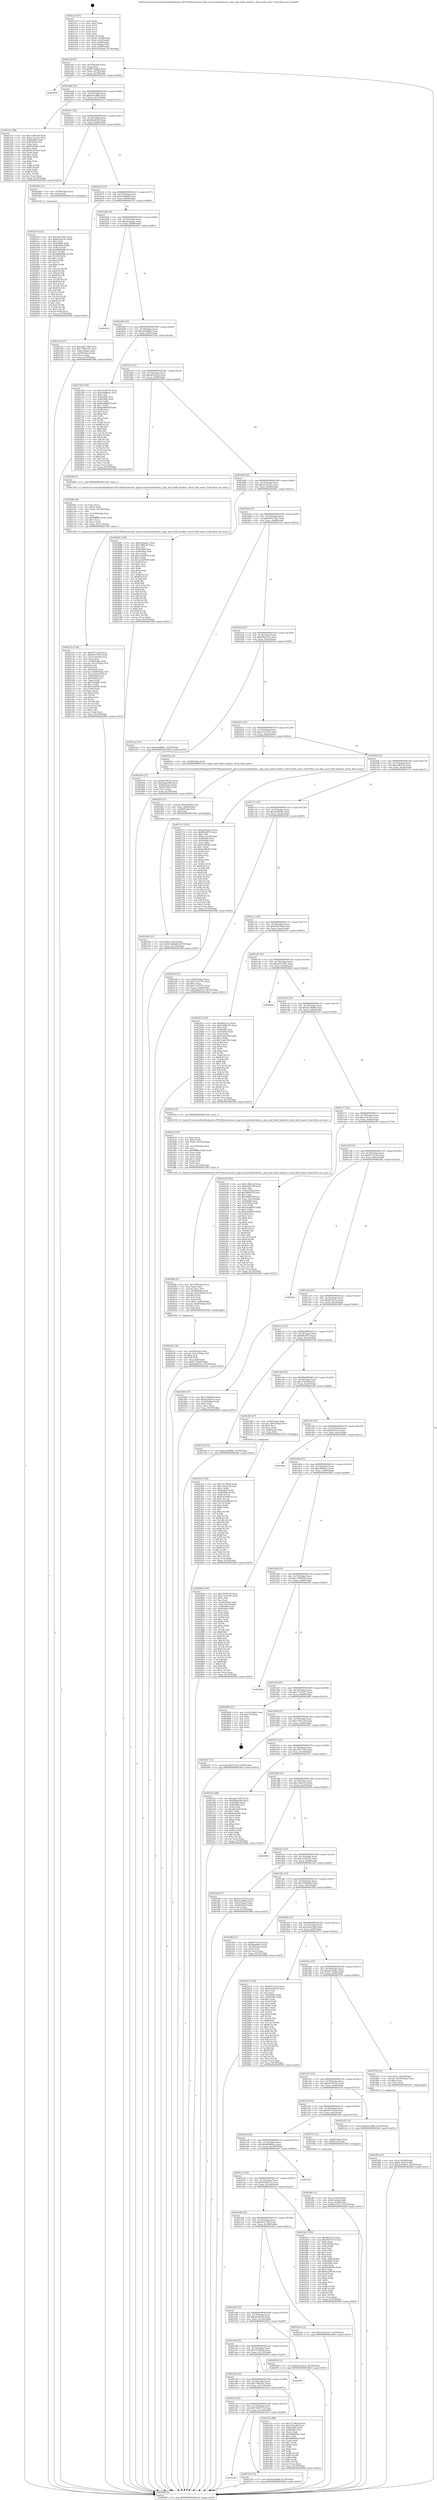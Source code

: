 digraph "0x401ac0" {
  label = "0x401ac0 (/mnt/c/Users/mathe/Desktop/tcc/POCII/binaries/extr_php-srcextstandardmail.c_php_mail_build_headers_check_field_name_Final-ollvm.out::main(0))"
  labelloc = "t"
  node[shape=record]

  Entry [label="",width=0.3,height=0.3,shape=circle,fillcolor=black,style=filled]
  "0x401aef" [label="{
     0x401aef [23]\l
     | [instrs]\l
     &nbsp;&nbsp;0x401aef \<+3\>: mov -0x70(%rbp),%eax\l
     &nbsp;&nbsp;0x401af2 \<+2\>: mov %eax,%ecx\l
     &nbsp;&nbsp;0x401af4 \<+6\>: sub $0x847ad8a4,%ecx\l
     &nbsp;&nbsp;0x401afa \<+3\>: mov %eax,-0x74(%rbp)\l
     &nbsp;&nbsp;0x401afd \<+3\>: mov %ecx,-0x78(%rbp)\l
     &nbsp;&nbsp;0x401b00 \<+6\>: je 0000000000402670 \<main+0xbb0\>\l
  }"]
  "0x402670" [label="{
     0x402670\l
  }", style=dashed]
  "0x401b06" [label="{
     0x401b06 [22]\l
     | [instrs]\l
     &nbsp;&nbsp;0x401b06 \<+5\>: jmp 0000000000401b0b \<main+0x4b\>\l
     &nbsp;&nbsp;0x401b0b \<+3\>: mov -0x74(%rbp),%eax\l
     &nbsp;&nbsp;0x401b0e \<+5\>: sub $0x8cbc388d,%eax\l
     &nbsp;&nbsp;0x401b13 \<+3\>: mov %eax,-0x7c(%rbp)\l
     &nbsp;&nbsp;0x401b16 \<+6\>: je 00000000004021e1 \<main+0x721\>\l
  }"]
  Exit [label="",width=0.3,height=0.3,shape=circle,fillcolor=black,style=filled,peripheries=2]
  "0x4021e1" [label="{
     0x4021e1 [88]\l
     | [instrs]\l
     &nbsp;&nbsp;0x4021e1 \<+5\>: mov $0x1cf6e1e9,%eax\l
     &nbsp;&nbsp;0x4021e6 \<+5\>: mov $0xec7ae33c,%ecx\l
     &nbsp;&nbsp;0x4021eb \<+7\>: mov 0x405060,%edx\l
     &nbsp;&nbsp;0x4021f2 \<+7\>: mov 0x405064,%esi\l
     &nbsp;&nbsp;0x4021f9 \<+2\>: mov %edx,%edi\l
     &nbsp;&nbsp;0x4021fb \<+6\>: sub $0x8538c0a3,%edi\l
     &nbsp;&nbsp;0x402201 \<+3\>: sub $0x1,%edi\l
     &nbsp;&nbsp;0x402204 \<+6\>: add $0x8538c0a3,%edi\l
     &nbsp;&nbsp;0x40220a \<+3\>: imul %edi,%edx\l
     &nbsp;&nbsp;0x40220d \<+3\>: and $0x1,%edx\l
     &nbsp;&nbsp;0x402210 \<+3\>: cmp $0x0,%edx\l
     &nbsp;&nbsp;0x402213 \<+4\>: sete %r8b\l
     &nbsp;&nbsp;0x402217 \<+3\>: cmp $0xa,%esi\l
     &nbsp;&nbsp;0x40221a \<+4\>: setl %r9b\l
     &nbsp;&nbsp;0x40221e \<+3\>: mov %r8b,%r10b\l
     &nbsp;&nbsp;0x402221 \<+3\>: and %r9b,%r10b\l
     &nbsp;&nbsp;0x402224 \<+3\>: xor %r9b,%r8b\l
     &nbsp;&nbsp;0x402227 \<+3\>: or %r8b,%r10b\l
     &nbsp;&nbsp;0x40222a \<+4\>: test $0x1,%r10b\l
     &nbsp;&nbsp;0x40222e \<+3\>: cmovne %ecx,%eax\l
     &nbsp;&nbsp;0x402231 \<+3\>: mov %eax,-0x70(%rbp)\l
     &nbsp;&nbsp;0x402234 \<+5\>: jmp 00000000004029df \<main+0xf1f\>\l
  }"]
  "0x401b1c" [label="{
     0x401b1c [22]\l
     | [instrs]\l
     &nbsp;&nbsp;0x401b1c \<+5\>: jmp 0000000000401b21 \<main+0x61\>\l
     &nbsp;&nbsp;0x401b21 \<+3\>: mov -0x74(%rbp),%eax\l
     &nbsp;&nbsp;0x401b24 \<+5\>: sub $0x8fba9199,%eax\l
     &nbsp;&nbsp;0x401b29 \<+3\>: mov %eax,-0x80(%rbp)\l
     &nbsp;&nbsp;0x401b2c \<+6\>: je 00000000004025b4 \<main+0xaf4\>\l
  }"]
  "0x4025c0" [label="{
     0x4025c0 [152]\l
     | [instrs]\l
     &nbsp;&nbsp;0x4025c0 \<+5\>: mov $0xea0c70d7,%ecx\l
     &nbsp;&nbsp;0x4025c5 \<+5\>: mov $0x6ac96c20,%edx\l
     &nbsp;&nbsp;0x4025ca \<+3\>: mov $0x1,%sil\l
     &nbsp;&nbsp;0x4025cd \<+8\>: mov 0x405060,%r8d\l
     &nbsp;&nbsp;0x4025d5 \<+8\>: mov 0x405064,%r9d\l
     &nbsp;&nbsp;0x4025dd \<+3\>: mov %r8d,%r10d\l
     &nbsp;&nbsp;0x4025e0 \<+7\>: add $0xdb66f48b,%r10d\l
     &nbsp;&nbsp;0x4025e7 \<+4\>: sub $0x1,%r10d\l
     &nbsp;&nbsp;0x4025eb \<+7\>: sub $0xdb66f48b,%r10d\l
     &nbsp;&nbsp;0x4025f2 \<+4\>: imul %r10d,%r8d\l
     &nbsp;&nbsp;0x4025f6 \<+4\>: and $0x1,%r8d\l
     &nbsp;&nbsp;0x4025fa \<+4\>: cmp $0x0,%r8d\l
     &nbsp;&nbsp;0x4025fe \<+4\>: sete %r11b\l
     &nbsp;&nbsp;0x402602 \<+4\>: cmp $0xa,%r9d\l
     &nbsp;&nbsp;0x402606 \<+3\>: setl %bl\l
     &nbsp;&nbsp;0x402609 \<+3\>: mov %r11b,%r14b\l
     &nbsp;&nbsp;0x40260c \<+4\>: xor $0xff,%r14b\l
     &nbsp;&nbsp;0x402610 \<+3\>: mov %bl,%r15b\l
     &nbsp;&nbsp;0x402613 \<+4\>: xor $0xff,%r15b\l
     &nbsp;&nbsp;0x402617 \<+4\>: xor $0x1,%sil\l
     &nbsp;&nbsp;0x40261b \<+3\>: mov %r14b,%r12b\l
     &nbsp;&nbsp;0x40261e \<+4\>: and $0xff,%r12b\l
     &nbsp;&nbsp;0x402622 \<+3\>: and %sil,%r11b\l
     &nbsp;&nbsp;0x402625 \<+3\>: mov %r15b,%r13b\l
     &nbsp;&nbsp;0x402628 \<+4\>: and $0xff,%r13b\l
     &nbsp;&nbsp;0x40262c \<+3\>: and %sil,%bl\l
     &nbsp;&nbsp;0x40262f \<+3\>: or %r11b,%r12b\l
     &nbsp;&nbsp;0x402632 \<+3\>: or %bl,%r13b\l
     &nbsp;&nbsp;0x402635 \<+3\>: xor %r13b,%r12b\l
     &nbsp;&nbsp;0x402638 \<+3\>: or %r15b,%r14b\l
     &nbsp;&nbsp;0x40263b \<+4\>: xor $0xff,%r14b\l
     &nbsp;&nbsp;0x40263f \<+4\>: or $0x1,%sil\l
     &nbsp;&nbsp;0x402643 \<+3\>: and %sil,%r14b\l
     &nbsp;&nbsp;0x402646 \<+3\>: or %r14b,%r12b\l
     &nbsp;&nbsp;0x402649 \<+4\>: test $0x1,%r12b\l
     &nbsp;&nbsp;0x40264d \<+3\>: cmovne %edx,%ecx\l
     &nbsp;&nbsp;0x402650 \<+3\>: mov %ecx,-0x70(%rbp)\l
     &nbsp;&nbsp;0x402653 \<+5\>: jmp 00000000004029df \<main+0xf1f\>\l
  }"]
  "0x4025b4" [label="{
     0x4025b4 [12]\l
     | [instrs]\l
     &nbsp;&nbsp;0x4025b4 \<+4\>: mov -0x58(%rbp),%rax\l
     &nbsp;&nbsp;0x4025b8 \<+3\>: mov %rax,%rdi\l
     &nbsp;&nbsp;0x4025bb \<+5\>: call 0000000000401030 \<free@plt\>\l
     | [calls]\l
     &nbsp;&nbsp;0x401030 \{1\} (unknown)\l
  }"]
  "0x401b32" [label="{
     0x401b32 [25]\l
     | [instrs]\l
     &nbsp;&nbsp;0x401b32 \<+5\>: jmp 0000000000401b37 \<main+0x77\>\l
     &nbsp;&nbsp;0x401b37 \<+3\>: mov -0x74(%rbp),%eax\l
     &nbsp;&nbsp;0x401b3a \<+5\>: sub $0x91a8bd6f,%eax\l
     &nbsp;&nbsp;0x401b3f \<+6\>: mov %eax,-0x84(%rbp)\l
     &nbsp;&nbsp;0x401b45 \<+6\>: je 0000000000402323 \<main+0x863\>\l
  }"]
  "0x401ee8" [label="{
     0x401ee8\l
  }", style=dashed]
  "0x402323" [label="{
     0x402323 [27]\l
     | [instrs]\l
     &nbsp;&nbsp;0x402323 \<+5\>: mov $0x1b83719b,%eax\l
     &nbsp;&nbsp;0x402328 \<+5\>: mov $0x7798e3b7,%ecx\l
     &nbsp;&nbsp;0x40232d \<+3\>: mov -0x6c(%rbp),%edx\l
     &nbsp;&nbsp;0x402330 \<+3\>: cmp -0x50(%rbp),%edx\l
     &nbsp;&nbsp;0x402333 \<+3\>: cmovl %ecx,%eax\l
     &nbsp;&nbsp;0x402336 \<+3\>: mov %eax,-0x70(%rbp)\l
     &nbsp;&nbsp;0x402339 \<+5\>: jmp 00000000004029df \<main+0xf1f\>\l
  }"]
  "0x401b4b" [label="{
     0x401b4b [25]\l
     | [instrs]\l
     &nbsp;&nbsp;0x401b4b \<+5\>: jmp 0000000000401b50 \<main+0x90\>\l
     &nbsp;&nbsp;0x401b50 \<+3\>: mov -0x74(%rbp),%eax\l
     &nbsp;&nbsp;0x401b53 \<+5\>: sub $0xa2eaaae1,%eax\l
     &nbsp;&nbsp;0x401b58 \<+6\>: mov %eax,-0x88(%rbp)\l
     &nbsp;&nbsp;0x401b5e \<+6\>: je 00000000004029c5 \<main+0xf05\>\l
  }"]
  "0x402550" [label="{
     0x402550 [12]\l
     | [instrs]\l
     &nbsp;&nbsp;0x402550 \<+7\>: movl $0x91a8bd6f,-0x70(%rbp)\l
     &nbsp;&nbsp;0x402557 \<+5\>: jmp 00000000004029df \<main+0xf1f\>\l
  }"]
  "0x4029c5" [label="{
     0x4029c5\l
  }", style=dashed]
  "0x401b64" [label="{
     0x401b64 [25]\l
     | [instrs]\l
     &nbsp;&nbsp;0x401b64 \<+5\>: jmp 0000000000401b69 \<main+0xa9\>\l
     &nbsp;&nbsp;0x401b69 \<+3\>: mov -0x74(%rbp),%eax\l
     &nbsp;&nbsp;0x401b6c \<+5\>: sub $0xa42d9f6a,%eax\l
     &nbsp;&nbsp;0x401b71 \<+6\>: mov %eax,-0x8c(%rbp)\l
     &nbsp;&nbsp;0x401b77 \<+6\>: je 00000000004027b4 \<main+0xcf4\>\l
  }"]
  "0x4023b1" [label="{
     0x4023b1 [150]\l
     | [instrs]\l
     &nbsp;&nbsp;0x4023b1 \<+5\>: mov $0x7215fb3d,%edx\l
     &nbsp;&nbsp;0x4023b6 \<+5\>: mov $0x17b41a3d,%esi\l
     &nbsp;&nbsp;0x4023bb \<+3\>: mov $0x1,%r8b\l
     &nbsp;&nbsp;0x4023be \<+8\>: mov 0x405060,%r9d\l
     &nbsp;&nbsp;0x4023c6 \<+8\>: mov 0x405064,%r10d\l
     &nbsp;&nbsp;0x4023ce \<+3\>: mov %r9d,%r11d\l
     &nbsp;&nbsp;0x4023d1 \<+7\>: sub $0xb50240ff,%r11d\l
     &nbsp;&nbsp;0x4023d8 \<+4\>: sub $0x1,%r11d\l
     &nbsp;&nbsp;0x4023dc \<+7\>: add $0xb50240ff,%r11d\l
     &nbsp;&nbsp;0x4023e3 \<+4\>: imul %r11d,%r9d\l
     &nbsp;&nbsp;0x4023e7 \<+4\>: and $0x1,%r9d\l
     &nbsp;&nbsp;0x4023eb \<+4\>: cmp $0x0,%r9d\l
     &nbsp;&nbsp;0x4023ef \<+3\>: sete %bl\l
     &nbsp;&nbsp;0x4023f2 \<+4\>: cmp $0xa,%r10d\l
     &nbsp;&nbsp;0x4023f6 \<+4\>: setl %r14b\l
     &nbsp;&nbsp;0x4023fa \<+3\>: mov %bl,%r15b\l
     &nbsp;&nbsp;0x4023fd \<+4\>: xor $0xff,%r15b\l
     &nbsp;&nbsp;0x402401 \<+3\>: mov %r14b,%r12b\l
     &nbsp;&nbsp;0x402404 \<+4\>: xor $0xff,%r12b\l
     &nbsp;&nbsp;0x402408 \<+4\>: xor $0x1,%r8b\l
     &nbsp;&nbsp;0x40240c \<+3\>: mov %r15b,%r13b\l
     &nbsp;&nbsp;0x40240f \<+4\>: and $0xff,%r13b\l
     &nbsp;&nbsp;0x402413 \<+3\>: and %r8b,%bl\l
     &nbsp;&nbsp;0x402416 \<+3\>: mov %r12b,%al\l
     &nbsp;&nbsp;0x402419 \<+2\>: and $0xff,%al\l
     &nbsp;&nbsp;0x40241b \<+3\>: and %r8b,%r14b\l
     &nbsp;&nbsp;0x40241e \<+3\>: or %bl,%r13b\l
     &nbsp;&nbsp;0x402421 \<+3\>: or %r14b,%al\l
     &nbsp;&nbsp;0x402424 \<+3\>: xor %al,%r13b\l
     &nbsp;&nbsp;0x402427 \<+3\>: or %r12b,%r15b\l
     &nbsp;&nbsp;0x40242a \<+4\>: xor $0xff,%r15b\l
     &nbsp;&nbsp;0x40242e \<+4\>: or $0x1,%r8b\l
     &nbsp;&nbsp;0x402432 \<+3\>: and %r8b,%r15b\l
     &nbsp;&nbsp;0x402435 \<+3\>: or %r15b,%r13b\l
     &nbsp;&nbsp;0x402438 \<+4\>: test $0x1,%r13b\l
     &nbsp;&nbsp;0x40243c \<+3\>: cmovne %esi,%edx\l
     &nbsp;&nbsp;0x40243f \<+3\>: mov %edx,-0x70(%rbp)\l
     &nbsp;&nbsp;0x402442 \<+5\>: jmp 00000000004029df \<main+0xf1f\>\l
  }"]
  "0x4027b4" [label="{
     0x4027b4 [144]\l
     | [instrs]\l
     &nbsp;&nbsp;0x4027b4 \<+5\>: mov $0x791f4709,%eax\l
     &nbsp;&nbsp;0x4027b9 \<+5\>: mov $0x109f9aec,%ecx\l
     &nbsp;&nbsp;0x4027be \<+2\>: mov $0x1,%dl\l
     &nbsp;&nbsp;0x4027c0 \<+7\>: mov 0x405060,%esi\l
     &nbsp;&nbsp;0x4027c7 \<+7\>: mov 0x405064,%edi\l
     &nbsp;&nbsp;0x4027ce \<+3\>: mov %esi,%r8d\l
     &nbsp;&nbsp;0x4027d1 \<+7\>: add $0xbe08b46f,%r8d\l
     &nbsp;&nbsp;0x4027d8 \<+4\>: sub $0x1,%r8d\l
     &nbsp;&nbsp;0x4027dc \<+7\>: sub $0xbe08b46f,%r8d\l
     &nbsp;&nbsp;0x4027e3 \<+4\>: imul %r8d,%esi\l
     &nbsp;&nbsp;0x4027e7 \<+3\>: and $0x1,%esi\l
     &nbsp;&nbsp;0x4027ea \<+3\>: cmp $0x0,%esi\l
     &nbsp;&nbsp;0x4027ed \<+4\>: sete %r9b\l
     &nbsp;&nbsp;0x4027f1 \<+3\>: cmp $0xa,%edi\l
     &nbsp;&nbsp;0x4027f4 \<+4\>: setl %r10b\l
     &nbsp;&nbsp;0x4027f8 \<+3\>: mov %r9b,%r11b\l
     &nbsp;&nbsp;0x4027fb \<+4\>: xor $0xff,%r11b\l
     &nbsp;&nbsp;0x4027ff \<+3\>: mov %r10b,%bl\l
     &nbsp;&nbsp;0x402802 \<+3\>: xor $0xff,%bl\l
     &nbsp;&nbsp;0x402805 \<+3\>: xor $0x0,%dl\l
     &nbsp;&nbsp;0x402808 \<+3\>: mov %r11b,%r14b\l
     &nbsp;&nbsp;0x40280b \<+4\>: and $0x0,%r14b\l
     &nbsp;&nbsp;0x40280f \<+3\>: and %dl,%r9b\l
     &nbsp;&nbsp;0x402812 \<+3\>: mov %bl,%r15b\l
     &nbsp;&nbsp;0x402815 \<+4\>: and $0x0,%r15b\l
     &nbsp;&nbsp;0x402819 \<+3\>: and %dl,%r10b\l
     &nbsp;&nbsp;0x40281c \<+3\>: or %r9b,%r14b\l
     &nbsp;&nbsp;0x40281f \<+3\>: or %r10b,%r15b\l
     &nbsp;&nbsp;0x402822 \<+3\>: xor %r15b,%r14b\l
     &nbsp;&nbsp;0x402825 \<+3\>: or %bl,%r11b\l
     &nbsp;&nbsp;0x402828 \<+4\>: xor $0xff,%r11b\l
     &nbsp;&nbsp;0x40282c \<+3\>: or $0x0,%dl\l
     &nbsp;&nbsp;0x40282f \<+3\>: and %dl,%r11b\l
     &nbsp;&nbsp;0x402832 \<+3\>: or %r11b,%r14b\l
     &nbsp;&nbsp;0x402835 \<+4\>: test $0x1,%r14b\l
     &nbsp;&nbsp;0x402839 \<+3\>: cmovne %ecx,%eax\l
     &nbsp;&nbsp;0x40283c \<+3\>: mov %eax,-0x70(%rbp)\l
     &nbsp;&nbsp;0x40283f \<+5\>: jmp 00000000004029df \<main+0xf1f\>\l
  }"]
  "0x401b7d" [label="{
     0x401b7d [25]\l
     | [instrs]\l
     &nbsp;&nbsp;0x401b7d \<+5\>: jmp 0000000000401b82 \<main+0xc2\>\l
     &nbsp;&nbsp;0x401b82 \<+3\>: mov -0x74(%rbp),%eax\l
     &nbsp;&nbsp;0x401b85 \<+5\>: sub $0xa45c81e9,%eax\l
     &nbsp;&nbsp;0x401b8a \<+6\>: mov %eax,-0x90(%rbp)\l
     &nbsp;&nbsp;0x401b90 \<+6\>: je 00000000004020f9 \<main+0x639\>\l
  }"]
  "0x401ecf" [label="{
     0x401ecf [25]\l
     | [instrs]\l
     &nbsp;&nbsp;0x401ecf \<+5\>: jmp 0000000000401ed4 \<main+0x414\>\l
     &nbsp;&nbsp;0x401ed4 \<+3\>: mov -0x74(%rbp),%eax\l
     &nbsp;&nbsp;0x401ed7 \<+5\>: sub $0x78e8717d,%eax\l
     &nbsp;&nbsp;0x401edc \<+6\>: mov %eax,-0x118(%rbp)\l
     &nbsp;&nbsp;0x401ee2 \<+6\>: je 0000000000402550 \<main+0xa90\>\l
  }"]
  "0x4020f9" [label="{
     0x4020f9 [5]\l
     | [instrs]\l
     &nbsp;&nbsp;0x4020f9 \<+5\>: call 0000000000401160 \<next_i\>\l
     | [calls]\l
     &nbsp;&nbsp;0x401160 \{1\} (/mnt/c/Users/mathe/Desktop/tcc/POCII/binaries/extr_php-srcextstandardmail.c_php_mail_build_headers_check_field_name_Final-ollvm.out::next_i)\l
  }"]
  "0x401b96" [label="{
     0x401b96 [25]\l
     | [instrs]\l
     &nbsp;&nbsp;0x401b96 \<+5\>: jmp 0000000000401b9b \<main+0xdb\>\l
     &nbsp;&nbsp;0x401b9b \<+3\>: mov -0x74(%rbp),%eax\l
     &nbsp;&nbsp;0x401b9e \<+5\>: sub $0xb1cb3a3c,%eax\l
     &nbsp;&nbsp;0x401ba3 \<+6\>: mov %eax,-0x94(%rbp)\l
     &nbsp;&nbsp;0x401ba9 \<+6\>: je 0000000000402681 \<main+0xbc1\>\l
  }"]
  "0x40233e" [label="{
     0x40233e [88]\l
     | [instrs]\l
     &nbsp;&nbsp;0x40233e \<+5\>: mov $0x7215fb3d,%eax\l
     &nbsp;&nbsp;0x402343 \<+5\>: mov $0x279ee8f,%ecx\l
     &nbsp;&nbsp;0x402348 \<+7\>: mov 0x405060,%edx\l
     &nbsp;&nbsp;0x40234f \<+7\>: mov 0x405064,%esi\l
     &nbsp;&nbsp;0x402356 \<+2\>: mov %edx,%edi\l
     &nbsp;&nbsp;0x402358 \<+6\>: add $0x496685be,%edi\l
     &nbsp;&nbsp;0x40235e \<+3\>: sub $0x1,%edi\l
     &nbsp;&nbsp;0x402361 \<+6\>: sub $0x496685be,%edi\l
     &nbsp;&nbsp;0x402367 \<+3\>: imul %edi,%edx\l
     &nbsp;&nbsp;0x40236a \<+3\>: and $0x1,%edx\l
     &nbsp;&nbsp;0x40236d \<+3\>: cmp $0x0,%edx\l
     &nbsp;&nbsp;0x402370 \<+4\>: sete %r8b\l
     &nbsp;&nbsp;0x402374 \<+3\>: cmp $0xa,%esi\l
     &nbsp;&nbsp;0x402377 \<+4\>: setl %r9b\l
     &nbsp;&nbsp;0x40237b \<+3\>: mov %r8b,%r10b\l
     &nbsp;&nbsp;0x40237e \<+3\>: and %r9b,%r10b\l
     &nbsp;&nbsp;0x402381 \<+3\>: xor %r9b,%r8b\l
     &nbsp;&nbsp;0x402384 \<+3\>: or %r8b,%r10b\l
     &nbsp;&nbsp;0x402387 \<+4\>: test $0x1,%r10b\l
     &nbsp;&nbsp;0x40238b \<+3\>: cmovne %ecx,%eax\l
     &nbsp;&nbsp;0x40238e \<+3\>: mov %eax,-0x70(%rbp)\l
     &nbsp;&nbsp;0x402391 \<+5\>: jmp 00000000004029df \<main+0xf1f\>\l
  }"]
  "0x402681" [label="{
     0x402681 [144]\l
     | [instrs]\l
     &nbsp;&nbsp;0x402681 \<+5\>: mov $0xa2eaaae1,%eax\l
     &nbsp;&nbsp;0x402686 \<+5\>: mov $0xe3ff0120,%ecx\l
     &nbsp;&nbsp;0x40268b \<+2\>: mov $0x1,%dl\l
     &nbsp;&nbsp;0x40268d \<+7\>: mov 0x405060,%esi\l
     &nbsp;&nbsp;0x402694 \<+7\>: mov 0x405064,%edi\l
     &nbsp;&nbsp;0x40269b \<+3\>: mov %esi,%r8d\l
     &nbsp;&nbsp;0x40269e \<+7\>: add $0x1d2b8598,%r8d\l
     &nbsp;&nbsp;0x4026a5 \<+4\>: sub $0x1,%r8d\l
     &nbsp;&nbsp;0x4026a9 \<+7\>: sub $0x1d2b8598,%r8d\l
     &nbsp;&nbsp;0x4026b0 \<+4\>: imul %r8d,%esi\l
     &nbsp;&nbsp;0x4026b4 \<+3\>: and $0x1,%esi\l
     &nbsp;&nbsp;0x4026b7 \<+3\>: cmp $0x0,%esi\l
     &nbsp;&nbsp;0x4026ba \<+4\>: sete %r9b\l
     &nbsp;&nbsp;0x4026be \<+3\>: cmp $0xa,%edi\l
     &nbsp;&nbsp;0x4026c1 \<+4\>: setl %r10b\l
     &nbsp;&nbsp;0x4026c5 \<+3\>: mov %r9b,%r11b\l
     &nbsp;&nbsp;0x4026c8 \<+4\>: xor $0xff,%r11b\l
     &nbsp;&nbsp;0x4026cc \<+3\>: mov %r10b,%bl\l
     &nbsp;&nbsp;0x4026cf \<+3\>: xor $0xff,%bl\l
     &nbsp;&nbsp;0x4026d2 \<+3\>: xor $0x0,%dl\l
     &nbsp;&nbsp;0x4026d5 \<+3\>: mov %r11b,%r14b\l
     &nbsp;&nbsp;0x4026d8 \<+4\>: and $0x0,%r14b\l
     &nbsp;&nbsp;0x4026dc \<+3\>: and %dl,%r9b\l
     &nbsp;&nbsp;0x4026df \<+3\>: mov %bl,%r15b\l
     &nbsp;&nbsp;0x4026e2 \<+4\>: and $0x0,%r15b\l
     &nbsp;&nbsp;0x4026e6 \<+3\>: and %dl,%r10b\l
     &nbsp;&nbsp;0x4026e9 \<+3\>: or %r9b,%r14b\l
     &nbsp;&nbsp;0x4026ec \<+3\>: or %r10b,%r15b\l
     &nbsp;&nbsp;0x4026ef \<+3\>: xor %r15b,%r14b\l
     &nbsp;&nbsp;0x4026f2 \<+3\>: or %bl,%r11b\l
     &nbsp;&nbsp;0x4026f5 \<+4\>: xor $0xff,%r11b\l
     &nbsp;&nbsp;0x4026f9 \<+3\>: or $0x0,%dl\l
     &nbsp;&nbsp;0x4026fc \<+3\>: and %dl,%r11b\l
     &nbsp;&nbsp;0x4026ff \<+3\>: or %r11b,%r14b\l
     &nbsp;&nbsp;0x402702 \<+4\>: test $0x1,%r14b\l
     &nbsp;&nbsp;0x402706 \<+3\>: cmovne %ecx,%eax\l
     &nbsp;&nbsp;0x402709 \<+3\>: mov %eax,-0x70(%rbp)\l
     &nbsp;&nbsp;0x40270c \<+5\>: jmp 00000000004029df \<main+0xf1f\>\l
  }"]
  "0x401baf" [label="{
     0x401baf [25]\l
     | [instrs]\l
     &nbsp;&nbsp;0x401baf \<+5\>: jmp 0000000000401bb4 \<main+0xf4\>\l
     &nbsp;&nbsp;0x401bb4 \<+3\>: mov -0x74(%rbp),%eax\l
     &nbsp;&nbsp;0x401bb7 \<+5\>: sub $0xb5937443,%eax\l
     &nbsp;&nbsp;0x401bbc \<+6\>: mov %eax,-0x98(%rbp)\l
     &nbsp;&nbsp;0x401bc2 \<+6\>: je 00000000004021aa \<main+0x6ea\>\l
  }"]
  "0x401eb6" [label="{
     0x401eb6 [25]\l
     | [instrs]\l
     &nbsp;&nbsp;0x401eb6 \<+5\>: jmp 0000000000401ebb \<main+0x3fb\>\l
     &nbsp;&nbsp;0x401ebb \<+3\>: mov -0x74(%rbp),%eax\l
     &nbsp;&nbsp;0x401ebe \<+5\>: sub $0x7798e3b7,%eax\l
     &nbsp;&nbsp;0x401ec3 \<+6\>: mov %eax,-0x114(%rbp)\l
     &nbsp;&nbsp;0x401ec9 \<+6\>: je 000000000040233e \<main+0x87e\>\l
  }"]
  "0x4021aa" [label="{
     0x4021aa [12]\l
     | [instrs]\l
     &nbsp;&nbsp;0x4021aa \<+7\>: movl $0xe4ef8991,-0x70(%rbp)\l
     &nbsp;&nbsp;0x4021b1 \<+5\>: jmp 00000000004029df \<main+0xf1f\>\l
  }"]
  "0x401bc8" [label="{
     0x401bc8 [25]\l
     | [instrs]\l
     &nbsp;&nbsp;0x401bc8 \<+5\>: jmp 0000000000401bcd \<main+0x10d\>\l
     &nbsp;&nbsp;0x401bcd \<+3\>: mov -0x74(%rbp),%eax\l
     &nbsp;&nbsp;0x401bd0 \<+5\>: sub $0xb8ba97ac,%eax\l
     &nbsp;&nbsp;0x401bd5 \<+6\>: mov %eax,-0x9c(%rbp)\l
     &nbsp;&nbsp;0x401bdb \<+6\>: je 0000000000402058 \<main+0x598\>\l
  }"]
  "0x402965" [label="{
     0x402965\l
  }", style=dashed]
  "0x402058" [label="{
     0x402058 [27]\l
     | [instrs]\l
     &nbsp;&nbsp;0x402058 \<+5\>: mov $0x447d67a3,%eax\l
     &nbsp;&nbsp;0x40205d \<+5\>: mov $0x42aac948,%ecx\l
     &nbsp;&nbsp;0x402062 \<+3\>: mov -0x64(%rbp),%edx\l
     &nbsp;&nbsp;0x402065 \<+3\>: cmp -0x60(%rbp),%edx\l
     &nbsp;&nbsp;0x402068 \<+3\>: cmovl %ecx,%eax\l
     &nbsp;&nbsp;0x40206b \<+3\>: mov %eax,-0x70(%rbp)\l
     &nbsp;&nbsp;0x40206e \<+5\>: jmp 00000000004029df \<main+0xf1f\>\l
  }"]
  "0x401be1" [label="{
     0x401be1 [25]\l
     | [instrs]\l
     &nbsp;&nbsp;0x401be1 \<+5\>: jmp 0000000000401be6 \<main+0x126\>\l
     &nbsp;&nbsp;0x401be6 \<+3\>: mov -0x74(%rbp),%eax\l
     &nbsp;&nbsp;0x401be9 \<+5\>: sub $0xd123e555,%eax\l
     &nbsp;&nbsp;0x401bee \<+6\>: mov %eax,-0xa0(%rbp)\l
     &nbsp;&nbsp;0x401bf4 \<+6\>: je 00000000004022ea \<main+0x82a\>\l
  }"]
  "0x401e9d" [label="{
     0x401e9d [25]\l
     | [instrs]\l
     &nbsp;&nbsp;0x401e9d \<+5\>: jmp 0000000000401ea2 \<main+0x3e2\>\l
     &nbsp;&nbsp;0x401ea2 \<+3\>: mov -0x74(%rbp),%eax\l
     &nbsp;&nbsp;0x401ea5 \<+5\>: sub $0x7215fb3d,%eax\l
     &nbsp;&nbsp;0x401eaa \<+6\>: mov %eax,-0x110(%rbp)\l
     &nbsp;&nbsp;0x401eb0 \<+6\>: je 0000000000402965 \<main+0xea5\>\l
  }"]
  "0x4022ea" [label="{
     0x4022ea [9]\l
     | [instrs]\l
     &nbsp;&nbsp;0x4022ea \<+4\>: mov -0x58(%rbp),%rdi\l
     &nbsp;&nbsp;0x4022ee \<+5\>: call 00000000004013e0 \<php_mail_build_headers_check_field_name\>\l
     | [calls]\l
     &nbsp;&nbsp;0x4013e0 \{1\} (/mnt/c/Users/mathe/Desktop/tcc/POCII/binaries/extr_php-srcextstandardmail.c_php_mail_build_headers_check_field_name_Final-ollvm.out::php_mail_build_headers_check_field_name)\l
  }"]
  "0x401bfa" [label="{
     0x401bfa [25]\l
     | [instrs]\l
     &nbsp;&nbsp;0x401bfa \<+5\>: jmp 0000000000401bff \<main+0x13f\>\l
     &nbsp;&nbsp;0x401bff \<+3\>: mov -0x74(%rbp),%eax\l
     &nbsp;&nbsp;0x401c02 \<+5\>: sub $0xe3ff0120,%eax\l
     &nbsp;&nbsp;0x401c07 \<+6\>: mov %eax,-0xa4(%rbp)\l
     &nbsp;&nbsp;0x401c0d \<+6\>: je 0000000000402711 \<main+0xc51\>\l
  }"]
  "0x402658" [label="{
     0x402658 [12]\l
     | [instrs]\l
     &nbsp;&nbsp;0x402658 \<+7\>: movl $0xb1cb3a3c,-0x70(%rbp)\l
     &nbsp;&nbsp;0x40265f \<+5\>: jmp 00000000004029df \<main+0xf1f\>\l
  }"]
  "0x402711" [label="{
     0x402711 [151]\l
     | [instrs]\l
     &nbsp;&nbsp;0x402711 \<+5\>: mov $0xa2eaaae1,%eax\l
     &nbsp;&nbsp;0x402716 \<+5\>: mov $0xfb6cf073,%ecx\l
     &nbsp;&nbsp;0x40271b \<+2\>: mov $0x1,%dl\l
     &nbsp;&nbsp;0x40271d \<+7\>: movl $0x0,-0x38(%rbp)\l
     &nbsp;&nbsp;0x402724 \<+7\>: mov 0x405060,%esi\l
     &nbsp;&nbsp;0x40272b \<+7\>: mov 0x405064,%edi\l
     &nbsp;&nbsp;0x402732 \<+3\>: mov %esi,%r8d\l
     &nbsp;&nbsp;0x402735 \<+7\>: sub $0x6e2ff169,%r8d\l
     &nbsp;&nbsp;0x40273c \<+4\>: sub $0x1,%r8d\l
     &nbsp;&nbsp;0x402740 \<+7\>: add $0x6e2ff169,%r8d\l
     &nbsp;&nbsp;0x402747 \<+4\>: imul %r8d,%esi\l
     &nbsp;&nbsp;0x40274b \<+3\>: and $0x1,%esi\l
     &nbsp;&nbsp;0x40274e \<+3\>: cmp $0x0,%esi\l
     &nbsp;&nbsp;0x402751 \<+4\>: sete %r9b\l
     &nbsp;&nbsp;0x402755 \<+3\>: cmp $0xa,%edi\l
     &nbsp;&nbsp;0x402758 \<+4\>: setl %r10b\l
     &nbsp;&nbsp;0x40275c \<+3\>: mov %r9b,%r11b\l
     &nbsp;&nbsp;0x40275f \<+4\>: xor $0xff,%r11b\l
     &nbsp;&nbsp;0x402763 \<+3\>: mov %r10b,%bl\l
     &nbsp;&nbsp;0x402766 \<+3\>: xor $0xff,%bl\l
     &nbsp;&nbsp;0x402769 \<+3\>: xor $0x0,%dl\l
     &nbsp;&nbsp;0x40276c \<+3\>: mov %r11b,%r14b\l
     &nbsp;&nbsp;0x40276f \<+4\>: and $0x0,%r14b\l
     &nbsp;&nbsp;0x402773 \<+3\>: and %dl,%r9b\l
     &nbsp;&nbsp;0x402776 \<+3\>: mov %bl,%r15b\l
     &nbsp;&nbsp;0x402779 \<+4\>: and $0x0,%r15b\l
     &nbsp;&nbsp;0x40277d \<+3\>: and %dl,%r10b\l
     &nbsp;&nbsp;0x402780 \<+3\>: or %r9b,%r14b\l
     &nbsp;&nbsp;0x402783 \<+3\>: or %r10b,%r15b\l
     &nbsp;&nbsp;0x402786 \<+3\>: xor %r15b,%r14b\l
     &nbsp;&nbsp;0x402789 \<+3\>: or %bl,%r11b\l
     &nbsp;&nbsp;0x40278c \<+4\>: xor $0xff,%r11b\l
     &nbsp;&nbsp;0x402790 \<+3\>: or $0x0,%dl\l
     &nbsp;&nbsp;0x402793 \<+3\>: and %dl,%r11b\l
     &nbsp;&nbsp;0x402796 \<+3\>: or %r11b,%r14b\l
     &nbsp;&nbsp;0x402799 \<+4\>: test $0x1,%r14b\l
     &nbsp;&nbsp;0x40279d \<+3\>: cmovne %ecx,%eax\l
     &nbsp;&nbsp;0x4027a0 \<+3\>: mov %eax,-0x70(%rbp)\l
     &nbsp;&nbsp;0x4027a3 \<+5\>: jmp 00000000004029df \<main+0xf1f\>\l
  }"]
  "0x401c13" [label="{
     0x401c13 [25]\l
     | [instrs]\l
     &nbsp;&nbsp;0x401c13 \<+5\>: jmp 0000000000401c18 \<main+0x158\>\l
     &nbsp;&nbsp;0x401c18 \<+3\>: mov -0x74(%rbp),%eax\l
     &nbsp;&nbsp;0x401c1b \<+5\>: sub $0xe4ef8991,%eax\l
     &nbsp;&nbsp;0x401c20 \<+6\>: mov %eax,-0xa8(%rbp)\l
     &nbsp;&nbsp;0x401c26 \<+6\>: je 00000000004021b6 \<main+0x6f6\>\l
  }"]
  "0x40230a" [label="{
     0x40230a [25]\l
     | [instrs]\l
     &nbsp;&nbsp;0x40230a \<+7\>: movl $0x0,-0x6c(%rbp)\l
     &nbsp;&nbsp;0x402311 \<+7\>: movl $0x91a8bd6f,-0x70(%rbp)\l
     &nbsp;&nbsp;0x402318 \<+6\>: mov %eax,-0x130(%rbp)\l
     &nbsp;&nbsp;0x40231e \<+5\>: jmp 00000000004029df \<main+0xf1f\>\l
  }"]
  "0x4021b6" [label="{
     0x4021b6 [31]\l
     | [instrs]\l
     &nbsp;&nbsp;0x4021b6 \<+3\>: mov -0x64(%rbp),%eax\l
     &nbsp;&nbsp;0x4021b9 \<+5\>: sub $0x11e35791,%eax\l
     &nbsp;&nbsp;0x4021be \<+3\>: add $0x1,%eax\l
     &nbsp;&nbsp;0x4021c1 \<+5\>: add $0x11e35791,%eax\l
     &nbsp;&nbsp;0x4021c6 \<+3\>: mov %eax,-0x64(%rbp)\l
     &nbsp;&nbsp;0x4021c9 \<+7\>: movl $0xb8ba97ac,-0x70(%rbp)\l
     &nbsp;&nbsp;0x4021d0 \<+5\>: jmp 00000000004029df \<main+0xf1f\>\l
  }"]
  "0x401c2c" [label="{
     0x401c2c [25]\l
     | [instrs]\l
     &nbsp;&nbsp;0x401c2c \<+5\>: jmp 0000000000401c31 \<main+0x171\>\l
     &nbsp;&nbsp;0x401c31 \<+3\>: mov -0x74(%rbp),%eax\l
     &nbsp;&nbsp;0x401c34 \<+5\>: sub $0xe6057624,%eax\l
     &nbsp;&nbsp;0x401c39 \<+6\>: mov %eax,-0xac(%rbp)\l
     &nbsp;&nbsp;0x401c3f \<+6\>: je 0000000000402453 \<main+0x993\>\l
  }"]
  "0x4022f3" [label="{
     0x4022f3 [23]\l
     | [instrs]\l
     &nbsp;&nbsp;0x4022f3 \<+10\>: movabs $0x4030b6,%rdi\l
     &nbsp;&nbsp;0x4022fd \<+3\>: mov %eax,-0x68(%rbp)\l
     &nbsp;&nbsp;0x402300 \<+3\>: mov -0x68(%rbp),%esi\l
     &nbsp;&nbsp;0x402303 \<+2\>: mov $0x0,%al\l
     &nbsp;&nbsp;0x402305 \<+5\>: call 0000000000401040 \<printf@plt\>\l
     | [calls]\l
     &nbsp;&nbsp;0x401040 \{1\} (unknown)\l
  }"]
  "0x402453" [label="{
     0x402453 [144]\l
     | [instrs]\l
     &nbsp;&nbsp;0x402453 \<+5\>: mov $0x88221ec,%eax\l
     &nbsp;&nbsp;0x402458 \<+5\>: mov $0x503b6155,%ecx\l
     &nbsp;&nbsp;0x40245d \<+2\>: mov $0x1,%dl\l
     &nbsp;&nbsp;0x40245f \<+7\>: mov 0x405060,%esi\l
     &nbsp;&nbsp;0x402466 \<+7\>: mov 0x405064,%edi\l
     &nbsp;&nbsp;0x40246d \<+3\>: mov %esi,%r8d\l
     &nbsp;&nbsp;0x402470 \<+7\>: add $0x7cb44746,%r8d\l
     &nbsp;&nbsp;0x402477 \<+4\>: sub $0x1,%r8d\l
     &nbsp;&nbsp;0x40247b \<+7\>: sub $0x7cb44746,%r8d\l
     &nbsp;&nbsp;0x402482 \<+4\>: imul %r8d,%esi\l
     &nbsp;&nbsp;0x402486 \<+3\>: and $0x1,%esi\l
     &nbsp;&nbsp;0x402489 \<+3\>: cmp $0x0,%esi\l
     &nbsp;&nbsp;0x40248c \<+4\>: sete %r9b\l
     &nbsp;&nbsp;0x402490 \<+3\>: cmp $0xa,%edi\l
     &nbsp;&nbsp;0x402493 \<+4\>: setl %r10b\l
     &nbsp;&nbsp;0x402497 \<+3\>: mov %r9b,%r11b\l
     &nbsp;&nbsp;0x40249a \<+4\>: xor $0xff,%r11b\l
     &nbsp;&nbsp;0x40249e \<+3\>: mov %r10b,%bl\l
     &nbsp;&nbsp;0x4024a1 \<+3\>: xor $0xff,%bl\l
     &nbsp;&nbsp;0x4024a4 \<+3\>: xor $0x1,%dl\l
     &nbsp;&nbsp;0x4024a7 \<+3\>: mov %r11b,%r14b\l
     &nbsp;&nbsp;0x4024aa \<+4\>: and $0xff,%r14b\l
     &nbsp;&nbsp;0x4024ae \<+3\>: and %dl,%r9b\l
     &nbsp;&nbsp;0x4024b1 \<+3\>: mov %bl,%r15b\l
     &nbsp;&nbsp;0x4024b4 \<+4\>: and $0xff,%r15b\l
     &nbsp;&nbsp;0x4024b8 \<+3\>: and %dl,%r10b\l
     &nbsp;&nbsp;0x4024bb \<+3\>: or %r9b,%r14b\l
     &nbsp;&nbsp;0x4024be \<+3\>: or %r10b,%r15b\l
     &nbsp;&nbsp;0x4024c1 \<+3\>: xor %r15b,%r14b\l
     &nbsp;&nbsp;0x4024c4 \<+3\>: or %bl,%r11b\l
     &nbsp;&nbsp;0x4024c7 \<+4\>: xor $0xff,%r11b\l
     &nbsp;&nbsp;0x4024cb \<+3\>: or $0x1,%dl\l
     &nbsp;&nbsp;0x4024ce \<+3\>: and %dl,%r11b\l
     &nbsp;&nbsp;0x4024d1 \<+3\>: or %r11b,%r14b\l
     &nbsp;&nbsp;0x4024d4 \<+4\>: test $0x1,%r14b\l
     &nbsp;&nbsp;0x4024d8 \<+3\>: cmovne %ecx,%eax\l
     &nbsp;&nbsp;0x4024db \<+3\>: mov %eax,-0x70(%rbp)\l
     &nbsp;&nbsp;0x4024de \<+5\>: jmp 00000000004029df \<main+0xf1f\>\l
  }"]
  "0x401c45" [label="{
     0x401c45 [25]\l
     | [instrs]\l
     &nbsp;&nbsp;0x401c45 \<+5\>: jmp 0000000000401c4a \<main+0x18a\>\l
     &nbsp;&nbsp;0x401c4a \<+3\>: mov -0x74(%rbp),%eax\l
     &nbsp;&nbsp;0x401c4d \<+5\>: sub $0xea0c70d7,%eax\l
     &nbsp;&nbsp;0x401c52 \<+6\>: mov %eax,-0xb0(%rbp)\l
     &nbsp;&nbsp;0x401c58 \<+6\>: je 00000000004029ad \<main+0xeed\>\l
  }"]
  "0x401e84" [label="{
     0x401e84 [25]\l
     | [instrs]\l
     &nbsp;&nbsp;0x401e84 \<+5\>: jmp 0000000000401e89 \<main+0x3c9\>\l
     &nbsp;&nbsp;0x401e89 \<+3\>: mov -0x74(%rbp),%eax\l
     &nbsp;&nbsp;0x401e8c \<+5\>: sub $0x6ac96c20,%eax\l
     &nbsp;&nbsp;0x401e91 \<+6\>: mov %eax,-0x10c(%rbp)\l
     &nbsp;&nbsp;0x401e97 \<+6\>: je 0000000000402658 \<main+0xb98\>\l
  }"]
  "0x4029ad" [label="{
     0x4029ad\l
  }", style=dashed]
  "0x401c5e" [label="{
     0x401c5e [25]\l
     | [instrs]\l
     &nbsp;&nbsp;0x401c5e \<+5\>: jmp 0000000000401c63 \<main+0x1a3\>\l
     &nbsp;&nbsp;0x401c63 \<+3\>: mov -0x74(%rbp),%eax\l
     &nbsp;&nbsp;0x401c66 \<+5\>: sub $0xebc39dd6,%eax\l
     &nbsp;&nbsp;0x401c6b \<+6\>: mov %eax,-0xb4(%rbp)\l
     &nbsp;&nbsp;0x401c71 \<+6\>: je 0000000000401fc4 \<main+0x504\>\l
  }"]
  "0x4022de" [label="{
     0x4022de [12]\l
     | [instrs]\l
     &nbsp;&nbsp;0x4022de \<+7\>: movl $0x2e5443e1,-0x70(%rbp)\l
     &nbsp;&nbsp;0x4022e5 \<+5\>: jmp 00000000004029df \<main+0xf1f\>\l
  }"]
  "0x401fc4" [label="{
     0x401fc4 [5]\l
     | [instrs]\l
     &nbsp;&nbsp;0x401fc4 \<+5\>: call 0000000000401160 \<next_i\>\l
     | [calls]\l
     &nbsp;&nbsp;0x401160 \{1\} (/mnt/c/Users/mathe/Desktop/tcc/POCII/binaries/extr_php-srcextstandardmail.c_php_mail_build_headers_check_field_name_Final-ollvm.out::next_i)\l
  }"]
  "0x401c77" [label="{
     0x401c77 [25]\l
     | [instrs]\l
     &nbsp;&nbsp;0x401c77 \<+5\>: jmp 0000000000401c7c \<main+0x1bc\>\l
     &nbsp;&nbsp;0x401c7c \<+3\>: mov -0x74(%rbp),%eax\l
     &nbsp;&nbsp;0x401c7f \<+5\>: sub $0xec7ae33c,%eax\l
     &nbsp;&nbsp;0x401c84 \<+6\>: mov %eax,-0xb8(%rbp)\l
     &nbsp;&nbsp;0x401c8a \<+6\>: je 0000000000402239 \<main+0x779\>\l
  }"]
  "0x401e6b" [label="{
     0x401e6b [25]\l
     | [instrs]\l
     &nbsp;&nbsp;0x401e6b \<+5\>: jmp 0000000000401e70 \<main+0x3b0\>\l
     &nbsp;&nbsp;0x401e70 \<+3\>: mov -0x74(%rbp),%eax\l
     &nbsp;&nbsp;0x401e73 \<+5\>: sub $0x6a93738f,%eax\l
     &nbsp;&nbsp;0x401e78 \<+6\>: mov %eax,-0x108(%rbp)\l
     &nbsp;&nbsp;0x401e7e \<+6\>: je 00000000004022de \<main+0x81e\>\l
  }"]
  "0x402239" [label="{
     0x402239 [165]\l
     | [instrs]\l
     &nbsp;&nbsp;0x402239 \<+5\>: mov $0x1cf6e1e9,%eax\l
     &nbsp;&nbsp;0x40223e \<+5\>: mov $0x6a93738f,%ecx\l
     &nbsp;&nbsp;0x402243 \<+2\>: mov $0x1,%dl\l
     &nbsp;&nbsp;0x402245 \<+3\>: mov -0x5c(%rbp),%esi\l
     &nbsp;&nbsp;0x402248 \<+6\>: add $0x5f68b33f,%esi\l
     &nbsp;&nbsp;0x40224e \<+3\>: add $0x1,%esi\l
     &nbsp;&nbsp;0x402251 \<+6\>: sub $0x5f68b33f,%esi\l
     &nbsp;&nbsp;0x402257 \<+3\>: mov %esi,-0x5c(%rbp)\l
     &nbsp;&nbsp;0x40225a \<+7\>: mov 0x405060,%esi\l
     &nbsp;&nbsp;0x402261 \<+7\>: mov 0x405064,%edi\l
     &nbsp;&nbsp;0x402268 \<+3\>: mov %esi,%r8d\l
     &nbsp;&nbsp;0x40226b \<+7\>: add $0x24ad485f,%r8d\l
     &nbsp;&nbsp;0x402272 \<+4\>: sub $0x1,%r8d\l
     &nbsp;&nbsp;0x402276 \<+7\>: sub $0x24ad485f,%r8d\l
     &nbsp;&nbsp;0x40227d \<+4\>: imul %r8d,%esi\l
     &nbsp;&nbsp;0x402281 \<+3\>: and $0x1,%esi\l
     &nbsp;&nbsp;0x402284 \<+3\>: cmp $0x0,%esi\l
     &nbsp;&nbsp;0x402287 \<+4\>: sete %r9b\l
     &nbsp;&nbsp;0x40228b \<+3\>: cmp $0xa,%edi\l
     &nbsp;&nbsp;0x40228e \<+4\>: setl %r10b\l
     &nbsp;&nbsp;0x402292 \<+3\>: mov %r9b,%r11b\l
     &nbsp;&nbsp;0x402295 \<+4\>: xor $0xff,%r11b\l
     &nbsp;&nbsp;0x402299 \<+3\>: mov %r10b,%bl\l
     &nbsp;&nbsp;0x40229c \<+3\>: xor $0xff,%bl\l
     &nbsp;&nbsp;0x40229f \<+3\>: xor $0x1,%dl\l
     &nbsp;&nbsp;0x4022a2 \<+3\>: mov %r11b,%r14b\l
     &nbsp;&nbsp;0x4022a5 \<+4\>: and $0xff,%r14b\l
     &nbsp;&nbsp;0x4022a9 \<+3\>: and %dl,%r9b\l
     &nbsp;&nbsp;0x4022ac \<+3\>: mov %bl,%r15b\l
     &nbsp;&nbsp;0x4022af \<+4\>: and $0xff,%r15b\l
     &nbsp;&nbsp;0x4022b3 \<+3\>: and %dl,%r10b\l
     &nbsp;&nbsp;0x4022b6 \<+3\>: or %r9b,%r14b\l
     &nbsp;&nbsp;0x4022b9 \<+3\>: or %r10b,%r15b\l
     &nbsp;&nbsp;0x4022bc \<+3\>: xor %r15b,%r14b\l
     &nbsp;&nbsp;0x4022bf \<+3\>: or %bl,%r11b\l
     &nbsp;&nbsp;0x4022c2 \<+4\>: xor $0xff,%r11b\l
     &nbsp;&nbsp;0x4022c6 \<+3\>: or $0x1,%dl\l
     &nbsp;&nbsp;0x4022c9 \<+3\>: and %dl,%r11b\l
     &nbsp;&nbsp;0x4022cc \<+3\>: or %r11b,%r14b\l
     &nbsp;&nbsp;0x4022cf \<+4\>: test $0x1,%r14b\l
     &nbsp;&nbsp;0x4022d3 \<+3\>: cmovne %ecx,%eax\l
     &nbsp;&nbsp;0x4022d6 \<+3\>: mov %eax,-0x70(%rbp)\l
     &nbsp;&nbsp;0x4022d9 \<+5\>: jmp 00000000004029df \<main+0xf1f\>\l
  }"]
  "0x401c90" [label="{
     0x401c90 [25]\l
     | [instrs]\l
     &nbsp;&nbsp;0x401c90 \<+5\>: jmp 0000000000401c95 \<main+0x1d5\>\l
     &nbsp;&nbsp;0x401c95 \<+3\>: mov -0x74(%rbp),%eax\l
     &nbsp;&nbsp;0x401c98 \<+5\>: sub $0xf071210d,%eax\l
     &nbsp;&nbsp;0x401c9d \<+6\>: mov %eax,-0xbc(%rbp)\l
     &nbsp;&nbsp;0x401ca3 \<+6\>: je 00000000004028e5 \<main+0xe25\>\l
  }"]
  "0x4024e3" [label="{
     0x4024e3 [109]\l
     | [instrs]\l
     &nbsp;&nbsp;0x4024e3 \<+5\>: mov $0x88221ec,%eax\l
     &nbsp;&nbsp;0x4024e8 \<+5\>: mov $0x78e8717d,%ecx\l
     &nbsp;&nbsp;0x4024ed \<+2\>: xor %edx,%edx\l
     &nbsp;&nbsp;0x4024ef \<+3\>: mov -0x6c(%rbp),%esi\l
     &nbsp;&nbsp;0x4024f2 \<+2\>: mov %edx,%edi\l
     &nbsp;&nbsp;0x4024f4 \<+2\>: sub %esi,%edi\l
     &nbsp;&nbsp;0x4024f6 \<+2\>: mov %edx,%esi\l
     &nbsp;&nbsp;0x4024f8 \<+3\>: sub $0x1,%esi\l
     &nbsp;&nbsp;0x4024fb \<+2\>: add %esi,%edi\l
     &nbsp;&nbsp;0x4024fd \<+2\>: sub %edi,%edx\l
     &nbsp;&nbsp;0x4024ff \<+3\>: mov %edx,-0x6c(%rbp)\l
     &nbsp;&nbsp;0x402502 \<+7\>: mov 0x405060,%edx\l
     &nbsp;&nbsp;0x402509 \<+7\>: mov 0x405064,%esi\l
     &nbsp;&nbsp;0x402510 \<+2\>: mov %edx,%edi\l
     &nbsp;&nbsp;0x402512 \<+6\>: sub $0x92a0879e,%edi\l
     &nbsp;&nbsp;0x402518 \<+3\>: sub $0x1,%edi\l
     &nbsp;&nbsp;0x40251b \<+6\>: add $0x92a0879e,%edi\l
     &nbsp;&nbsp;0x402521 \<+3\>: imul %edi,%edx\l
     &nbsp;&nbsp;0x402524 \<+3\>: and $0x1,%edx\l
     &nbsp;&nbsp;0x402527 \<+3\>: cmp $0x0,%edx\l
     &nbsp;&nbsp;0x40252a \<+4\>: sete %r8b\l
     &nbsp;&nbsp;0x40252e \<+3\>: cmp $0xa,%esi\l
     &nbsp;&nbsp;0x402531 \<+4\>: setl %r9b\l
     &nbsp;&nbsp;0x402535 \<+3\>: mov %r8b,%r10b\l
     &nbsp;&nbsp;0x402538 \<+3\>: and %r9b,%r10b\l
     &nbsp;&nbsp;0x40253b \<+3\>: xor %r9b,%r8b\l
     &nbsp;&nbsp;0x40253e \<+3\>: or %r8b,%r10b\l
     &nbsp;&nbsp;0x402541 \<+4\>: test $0x1,%r10b\l
     &nbsp;&nbsp;0x402545 \<+3\>: cmovne %ecx,%eax\l
     &nbsp;&nbsp;0x402548 \<+3\>: mov %eax,-0x70(%rbp)\l
     &nbsp;&nbsp;0x40254b \<+5\>: jmp 00000000004029df \<main+0xf1f\>\l
  }"]
  "0x4028e5" [label="{
     0x4028e5\l
  }", style=dashed]
  "0x401ca9" [label="{
     0x401ca9 [25]\l
     | [instrs]\l
     &nbsp;&nbsp;0x401ca9 \<+5\>: jmp 0000000000401cae \<main+0x1ee\>\l
     &nbsp;&nbsp;0x401cae \<+3\>: mov -0x74(%rbp),%eax\l
     &nbsp;&nbsp;0x401cb1 \<+5\>: sub $0xf8c2307a,%eax\l
     &nbsp;&nbsp;0x401cb6 \<+6\>: mov %eax,-0xc0(%rbp)\l
     &nbsp;&nbsp;0x401cbc \<+6\>: je 0000000000401f60 \<main+0x4a0\>\l
  }"]
  "0x401e52" [label="{
     0x401e52 [25]\l
     | [instrs]\l
     &nbsp;&nbsp;0x401e52 \<+5\>: jmp 0000000000401e57 \<main+0x397\>\l
     &nbsp;&nbsp;0x401e57 \<+3\>: mov -0x74(%rbp),%eax\l
     &nbsp;&nbsp;0x401e5a \<+5\>: sub $0x503b6155,%eax\l
     &nbsp;&nbsp;0x401e5f \<+6\>: mov %eax,-0x104(%rbp)\l
     &nbsp;&nbsp;0x401e65 \<+6\>: je 00000000004024e3 \<main+0xa23\>\l
  }"]
  "0x401f60" [label="{
     0x401f60 [27]\l
     | [instrs]\l
     &nbsp;&nbsp;0x401f60 \<+5\>: mov $0x170b6458,%eax\l
     &nbsp;&nbsp;0x401f65 \<+5\>: mov $0x441628ce,%ecx\l
     &nbsp;&nbsp;0x401f6a \<+3\>: mov -0x30(%rbp),%edx\l
     &nbsp;&nbsp;0x401f6d \<+3\>: cmp $0x0,%edx\l
     &nbsp;&nbsp;0x401f70 \<+3\>: cmove %ecx,%eax\l
     &nbsp;&nbsp;0x401f73 \<+3\>: mov %eax,-0x70(%rbp)\l
     &nbsp;&nbsp;0x401f76 \<+5\>: jmp 00000000004029df \<main+0xf1f\>\l
  }"]
  "0x401cc2" [label="{
     0x401cc2 [25]\l
     | [instrs]\l
     &nbsp;&nbsp;0x401cc2 \<+5\>: jmp 0000000000401cc7 \<main+0x207\>\l
     &nbsp;&nbsp;0x401cc7 \<+3\>: mov -0x74(%rbp),%eax\l
     &nbsp;&nbsp;0x401cca \<+5\>: sub $0xfb6cf073,%eax\l
     &nbsp;&nbsp;0x401ccf \<+6\>: mov %eax,-0xc4(%rbp)\l
     &nbsp;&nbsp;0x401cd5 \<+6\>: je 00000000004027a8 \<main+0xce8\>\l
  }"]
  "0x401f26" [label="{
     0x401f26\l
  }", style=dashed]
  "0x4027a8" [label="{
     0x4027a8 [12]\l
     | [instrs]\l
     &nbsp;&nbsp;0x4027a8 \<+7\>: movl $0xa42d9f6a,-0x70(%rbp)\l
     &nbsp;&nbsp;0x4027af \<+5\>: jmp 00000000004029df \<main+0xf1f\>\l
  }"]
  "0x401cdb" [label="{
     0x401cdb [25]\l
     | [instrs]\l
     &nbsp;&nbsp;0x401cdb \<+5\>: jmp 0000000000401ce0 \<main+0x220\>\l
     &nbsp;&nbsp;0x401ce0 \<+3\>: mov -0x74(%rbp),%eax\l
     &nbsp;&nbsp;0x401ce3 \<+5\>: sub $0x279ee8f,%eax\l
     &nbsp;&nbsp;0x401ce8 \<+6\>: mov %eax,-0xc8(%rbp)\l
     &nbsp;&nbsp;0x401cee \<+6\>: je 0000000000402396 \<main+0x8d6\>\l
  }"]
  "0x40212a" [label="{
     0x40212a [128]\l
     | [instrs]\l
     &nbsp;&nbsp;0x40212a \<+5\>: mov $0xf071210d,%ecx\l
     &nbsp;&nbsp;0x40212f \<+5\>: mov $0xb5937443,%edx\l
     &nbsp;&nbsp;0x402134 \<+6\>: mov -0x12c(%rbp),%esi\l
     &nbsp;&nbsp;0x40213a \<+3\>: imul %eax,%esi\l
     &nbsp;&nbsp;0x40213d \<+4\>: mov -0x58(%rbp),%rdi\l
     &nbsp;&nbsp;0x402141 \<+4\>: movslq -0x5c(%rbp),%r8\l
     &nbsp;&nbsp;0x402145 \<+4\>: shl $0x4,%r8\l
     &nbsp;&nbsp;0x402149 \<+3\>: add %r8,%rdi\l
     &nbsp;&nbsp;0x40214c \<+4\>: mov 0x8(%rdi),%rdi\l
     &nbsp;&nbsp;0x402150 \<+4\>: movslq -0x64(%rbp),%r8\l
     &nbsp;&nbsp;0x402154 \<+4\>: mov %esi,(%rdi,%r8,4)\l
     &nbsp;&nbsp;0x402158 \<+7\>: mov 0x405060,%eax\l
     &nbsp;&nbsp;0x40215f \<+7\>: mov 0x405064,%esi\l
     &nbsp;&nbsp;0x402166 \<+3\>: mov %eax,%r9d\l
     &nbsp;&nbsp;0x402169 \<+7\>: sub $0x55b40ffc,%r9d\l
     &nbsp;&nbsp;0x402170 \<+4\>: sub $0x1,%r9d\l
     &nbsp;&nbsp;0x402174 \<+7\>: add $0x55b40ffc,%r9d\l
     &nbsp;&nbsp;0x40217b \<+4\>: imul %r9d,%eax\l
     &nbsp;&nbsp;0x40217f \<+3\>: and $0x1,%eax\l
     &nbsp;&nbsp;0x402182 \<+3\>: cmp $0x0,%eax\l
     &nbsp;&nbsp;0x402185 \<+4\>: sete %r10b\l
     &nbsp;&nbsp;0x402189 \<+3\>: cmp $0xa,%esi\l
     &nbsp;&nbsp;0x40218c \<+4\>: setl %r11b\l
     &nbsp;&nbsp;0x402190 \<+3\>: mov %r10b,%bl\l
     &nbsp;&nbsp;0x402193 \<+3\>: and %r11b,%bl\l
     &nbsp;&nbsp;0x402196 \<+3\>: xor %r11b,%r10b\l
     &nbsp;&nbsp;0x402199 \<+3\>: or %r10b,%bl\l
     &nbsp;&nbsp;0x40219c \<+3\>: test $0x1,%bl\l
     &nbsp;&nbsp;0x40219f \<+3\>: cmovne %edx,%ecx\l
     &nbsp;&nbsp;0x4021a2 \<+3\>: mov %ecx,-0x70(%rbp)\l
     &nbsp;&nbsp;0x4021a5 \<+5\>: jmp 00000000004029df \<main+0xf1f\>\l
  }"]
  "0x402396" [label="{
     0x402396 [27]\l
     | [instrs]\l
     &nbsp;&nbsp;0x402396 \<+4\>: mov -0x58(%rbp),%rax\l
     &nbsp;&nbsp;0x40239a \<+4\>: movslq -0x6c(%rbp),%rcx\l
     &nbsp;&nbsp;0x40239e \<+4\>: shl $0x4,%rcx\l
     &nbsp;&nbsp;0x4023a2 \<+3\>: add %rcx,%rax\l
     &nbsp;&nbsp;0x4023a5 \<+4\>: mov 0x8(%rax),%rax\l
     &nbsp;&nbsp;0x4023a9 \<+3\>: mov %rax,%rdi\l
     &nbsp;&nbsp;0x4023ac \<+5\>: call 0000000000401030 \<free@plt\>\l
     | [calls]\l
     &nbsp;&nbsp;0x401030 \{1\} (unknown)\l
  }"]
  "0x401cf4" [label="{
     0x401cf4 [25]\l
     | [instrs]\l
     &nbsp;&nbsp;0x401cf4 \<+5\>: jmp 0000000000401cf9 \<main+0x239\>\l
     &nbsp;&nbsp;0x401cf9 \<+3\>: mov -0x74(%rbp),%eax\l
     &nbsp;&nbsp;0x401cfc \<+5\>: sub $0x88221ec,%eax\l
     &nbsp;&nbsp;0x401d01 \<+6\>: mov %eax,-0xcc(%rbp)\l
     &nbsp;&nbsp;0x401d07 \<+6\>: je 000000000040298c \<main+0xecc\>\l
  }"]
  "0x4020fe" [label="{
     0x4020fe [44]\l
     | [instrs]\l
     &nbsp;&nbsp;0x4020fe \<+2\>: xor %ecx,%ecx\l
     &nbsp;&nbsp;0x402100 \<+5\>: mov $0x2,%edx\l
     &nbsp;&nbsp;0x402105 \<+6\>: mov %edx,-0x128(%rbp)\l
     &nbsp;&nbsp;0x40210b \<+1\>: cltd\l
     &nbsp;&nbsp;0x40210c \<+6\>: mov -0x128(%rbp),%esi\l
     &nbsp;&nbsp;0x402112 \<+2\>: idiv %esi\l
     &nbsp;&nbsp;0x402114 \<+6\>: imul $0xfffffffe,%edx,%edx\l
     &nbsp;&nbsp;0x40211a \<+3\>: sub $0x1,%ecx\l
     &nbsp;&nbsp;0x40211d \<+2\>: sub %ecx,%edx\l
     &nbsp;&nbsp;0x40211f \<+6\>: mov %edx,-0x12c(%rbp)\l
     &nbsp;&nbsp;0x402125 \<+5\>: call 0000000000401160 \<next_i\>\l
     | [calls]\l
     &nbsp;&nbsp;0x401160 \{1\} (/mnt/c/Users/mathe/Desktop/tcc/POCII/binaries/extr_php-srcextstandardmail.c_php_mail_build_headers_check_field_name_Final-ollvm.out::next_i)\l
  }"]
  "0x40298c" [label="{
     0x40298c\l
  }", style=dashed]
  "0x401d0d" [label="{
     0x401d0d [25]\l
     | [instrs]\l
     &nbsp;&nbsp;0x401d0d \<+5\>: jmp 0000000000401d12 \<main+0x252\>\l
     &nbsp;&nbsp;0x401d12 \<+3\>: mov -0x74(%rbp),%eax\l
     &nbsp;&nbsp;0x401d15 \<+5\>: sub $0x109f9aec,%eax\l
     &nbsp;&nbsp;0x401d1a \<+6\>: mov %eax,-0xd0(%rbp)\l
     &nbsp;&nbsp;0x401d20 \<+6\>: je 0000000000402844 \<main+0xd84\>\l
  }"]
  "0x402032" [label="{
     0x402032 [38]\l
     | [instrs]\l
     &nbsp;&nbsp;0x402032 \<+4\>: mov -0x58(%rbp),%rdi\l
     &nbsp;&nbsp;0x402036 \<+4\>: movslq -0x5c(%rbp),%r8\l
     &nbsp;&nbsp;0x40203a \<+4\>: shl $0x4,%r8\l
     &nbsp;&nbsp;0x40203e \<+3\>: add %r8,%rdi\l
     &nbsp;&nbsp;0x402041 \<+4\>: mov %rax,0x8(%rdi)\l
     &nbsp;&nbsp;0x402045 \<+7\>: movl $0x0,-0x64(%rbp)\l
     &nbsp;&nbsp;0x40204c \<+7\>: movl $0xb8ba97ac,-0x70(%rbp)\l
     &nbsp;&nbsp;0x402053 \<+5\>: jmp 00000000004029df \<main+0xf1f\>\l
  }"]
  "0x402844" [label="{
     0x402844 [140]\l
     | [instrs]\l
     &nbsp;&nbsp;0x402844 \<+5\>: mov $0x791f4709,%eax\l
     &nbsp;&nbsp;0x402849 \<+5\>: mov $0x17423307,%ecx\l
     &nbsp;&nbsp;0x40284e \<+2\>: mov $0x1,%dl\l
     &nbsp;&nbsp;0x402850 \<+2\>: xor %esi,%esi\l
     &nbsp;&nbsp;0x402852 \<+3\>: mov -0x38(%rbp),%edi\l
     &nbsp;&nbsp;0x402855 \<+3\>: mov %edi,-0x2c(%rbp)\l
     &nbsp;&nbsp;0x402858 \<+7\>: mov 0x405060,%edi\l
     &nbsp;&nbsp;0x40285f \<+8\>: mov 0x405064,%r8d\l
     &nbsp;&nbsp;0x402867 \<+3\>: sub $0x1,%esi\l
     &nbsp;&nbsp;0x40286a \<+3\>: mov %edi,%r9d\l
     &nbsp;&nbsp;0x40286d \<+3\>: add %esi,%r9d\l
     &nbsp;&nbsp;0x402870 \<+4\>: imul %r9d,%edi\l
     &nbsp;&nbsp;0x402874 \<+3\>: and $0x1,%edi\l
     &nbsp;&nbsp;0x402877 \<+3\>: cmp $0x0,%edi\l
     &nbsp;&nbsp;0x40287a \<+4\>: sete %r10b\l
     &nbsp;&nbsp;0x40287e \<+4\>: cmp $0xa,%r8d\l
     &nbsp;&nbsp;0x402882 \<+4\>: setl %r11b\l
     &nbsp;&nbsp;0x402886 \<+3\>: mov %r10b,%bl\l
     &nbsp;&nbsp;0x402889 \<+3\>: xor $0xff,%bl\l
     &nbsp;&nbsp;0x40288c \<+3\>: mov %r11b,%r14b\l
     &nbsp;&nbsp;0x40288f \<+4\>: xor $0xff,%r14b\l
     &nbsp;&nbsp;0x402893 \<+3\>: xor $0x0,%dl\l
     &nbsp;&nbsp;0x402896 \<+3\>: mov %bl,%r15b\l
     &nbsp;&nbsp;0x402899 \<+4\>: and $0x0,%r15b\l
     &nbsp;&nbsp;0x40289d \<+3\>: and %dl,%r10b\l
     &nbsp;&nbsp;0x4028a0 \<+3\>: mov %r14b,%r12b\l
     &nbsp;&nbsp;0x4028a3 \<+4\>: and $0x0,%r12b\l
     &nbsp;&nbsp;0x4028a7 \<+3\>: and %dl,%r11b\l
     &nbsp;&nbsp;0x4028aa \<+3\>: or %r10b,%r15b\l
     &nbsp;&nbsp;0x4028ad \<+3\>: or %r11b,%r12b\l
     &nbsp;&nbsp;0x4028b0 \<+3\>: xor %r12b,%r15b\l
     &nbsp;&nbsp;0x4028b3 \<+3\>: or %r14b,%bl\l
     &nbsp;&nbsp;0x4028b6 \<+3\>: xor $0xff,%bl\l
     &nbsp;&nbsp;0x4028b9 \<+3\>: or $0x0,%dl\l
     &nbsp;&nbsp;0x4028bc \<+2\>: and %dl,%bl\l
     &nbsp;&nbsp;0x4028be \<+3\>: or %bl,%r15b\l
     &nbsp;&nbsp;0x4028c1 \<+4\>: test $0x1,%r15b\l
     &nbsp;&nbsp;0x4028c5 \<+3\>: cmovne %ecx,%eax\l
     &nbsp;&nbsp;0x4028c8 \<+3\>: mov %eax,-0x70(%rbp)\l
     &nbsp;&nbsp;0x4028cb \<+5\>: jmp 00000000004029df \<main+0xf1f\>\l
  }"]
  "0x401d26" [label="{
     0x401d26 [25]\l
     | [instrs]\l
     &nbsp;&nbsp;0x401d26 \<+5\>: jmp 0000000000401d2b \<main+0x26b\>\l
     &nbsp;&nbsp;0x401d2b \<+3\>: mov -0x74(%rbp),%eax\l
     &nbsp;&nbsp;0x401d2e \<+5\>: sub $0x170b6458,%eax\l
     &nbsp;&nbsp;0x401d33 \<+6\>: mov %eax,-0xd4(%rbp)\l
     &nbsp;&nbsp;0x401d39 \<+6\>: je 0000000000402664 \<main+0xba4\>\l
  }"]
  "0x401ffd" [label="{
     0x401ffd [53]\l
     | [instrs]\l
     &nbsp;&nbsp;0x401ffd \<+6\>: mov -0x124(%rbp),%ecx\l
     &nbsp;&nbsp;0x402003 \<+3\>: imul %eax,%ecx\l
     &nbsp;&nbsp;0x402006 \<+3\>: movslq %ecx,%r8\l
     &nbsp;&nbsp;0x402009 \<+4\>: mov -0x58(%rbp),%r9\l
     &nbsp;&nbsp;0x40200d \<+4\>: movslq -0x5c(%rbp),%r10\l
     &nbsp;&nbsp;0x402011 \<+4\>: shl $0x4,%r10\l
     &nbsp;&nbsp;0x402015 \<+3\>: add %r10,%r9\l
     &nbsp;&nbsp;0x402018 \<+3\>: mov %r8,(%r9)\l
     &nbsp;&nbsp;0x40201b \<+7\>: movl $0x1,-0x60(%rbp)\l
     &nbsp;&nbsp;0x402022 \<+4\>: movslq -0x60(%rbp),%r8\l
     &nbsp;&nbsp;0x402026 \<+4\>: shl $0x2,%r8\l
     &nbsp;&nbsp;0x40202a \<+3\>: mov %r8,%rdi\l
     &nbsp;&nbsp;0x40202d \<+5\>: call 0000000000401050 \<malloc@plt\>\l
     | [calls]\l
     &nbsp;&nbsp;0x401050 \{1\} (unknown)\l
  }"]
  "0x402664" [label="{
     0x402664\l
  }", style=dashed]
  "0x401d3f" [label="{
     0x401d3f [25]\l
     | [instrs]\l
     &nbsp;&nbsp;0x401d3f \<+5\>: jmp 0000000000401d44 \<main+0x284\>\l
     &nbsp;&nbsp;0x401d44 \<+3\>: mov -0x74(%rbp),%eax\l
     &nbsp;&nbsp;0x401d47 \<+5\>: sub $0x17423307,%eax\l
     &nbsp;&nbsp;0x401d4c \<+6\>: mov %eax,-0xd8(%rbp)\l
     &nbsp;&nbsp;0x401d52 \<+6\>: je 00000000004028d0 \<main+0xe10\>\l
  }"]
  "0x401fc9" [label="{
     0x401fc9 [52]\l
     | [instrs]\l
     &nbsp;&nbsp;0x401fc9 \<+2\>: xor %ecx,%ecx\l
     &nbsp;&nbsp;0x401fcb \<+5\>: mov $0x2,%edx\l
     &nbsp;&nbsp;0x401fd0 \<+6\>: mov %edx,-0x120(%rbp)\l
     &nbsp;&nbsp;0x401fd6 \<+1\>: cltd\l
     &nbsp;&nbsp;0x401fd7 \<+6\>: mov -0x120(%rbp),%esi\l
     &nbsp;&nbsp;0x401fdd \<+2\>: idiv %esi\l
     &nbsp;&nbsp;0x401fdf \<+6\>: imul $0xfffffffe,%edx,%edx\l
     &nbsp;&nbsp;0x401fe5 \<+2\>: mov %ecx,%edi\l
     &nbsp;&nbsp;0x401fe7 \<+2\>: sub %edx,%edi\l
     &nbsp;&nbsp;0x401fe9 \<+2\>: mov %ecx,%edx\l
     &nbsp;&nbsp;0x401feb \<+3\>: sub $0x1,%edx\l
     &nbsp;&nbsp;0x401fee \<+2\>: add %edx,%edi\l
     &nbsp;&nbsp;0x401ff0 \<+2\>: sub %edi,%ecx\l
     &nbsp;&nbsp;0x401ff2 \<+6\>: mov %ecx,-0x124(%rbp)\l
     &nbsp;&nbsp;0x401ff8 \<+5\>: call 0000000000401160 \<next_i\>\l
     | [calls]\l
     &nbsp;&nbsp;0x401160 \{1\} (/mnt/c/Users/mathe/Desktop/tcc/POCII/binaries/extr_php-srcextstandardmail.c_php_mail_build_headers_check_field_name_Final-ollvm.out::next_i)\l
  }"]
  "0x4028d0" [label="{
     0x4028d0 [21]\l
     | [instrs]\l
     &nbsp;&nbsp;0x4028d0 \<+3\>: mov -0x2c(%rbp),%eax\l
     &nbsp;&nbsp;0x4028d3 \<+7\>: add $0x118,%rsp\l
     &nbsp;&nbsp;0x4028da \<+1\>: pop %rbx\l
     &nbsp;&nbsp;0x4028db \<+2\>: pop %r12\l
     &nbsp;&nbsp;0x4028dd \<+2\>: pop %r13\l
     &nbsp;&nbsp;0x4028df \<+2\>: pop %r14\l
     &nbsp;&nbsp;0x4028e1 \<+2\>: pop %r15\l
     &nbsp;&nbsp;0x4028e3 \<+1\>: pop %rbp\l
     &nbsp;&nbsp;0x4028e4 \<+1\>: ret\l
  }"]
  "0x401d58" [label="{
     0x401d58 [25]\l
     | [instrs]\l
     &nbsp;&nbsp;0x401d58 \<+5\>: jmp 0000000000401d5d \<main+0x29d\>\l
     &nbsp;&nbsp;0x401d5d \<+3\>: mov -0x74(%rbp),%eax\l
     &nbsp;&nbsp;0x401d60 \<+5\>: sub $0x17b41a3d,%eax\l
     &nbsp;&nbsp;0x401d65 \<+6\>: mov %eax,-0xdc(%rbp)\l
     &nbsp;&nbsp;0x401d6b \<+6\>: je 0000000000402447 \<main+0x987\>\l
  }"]
  "0x401f92" [label="{
     0x401f92 [23]\l
     | [instrs]\l
     &nbsp;&nbsp;0x401f92 \<+4\>: mov %rax,-0x58(%rbp)\l
     &nbsp;&nbsp;0x401f96 \<+7\>: movl $0x0,-0x5c(%rbp)\l
     &nbsp;&nbsp;0x401f9d \<+7\>: movl $0x2e5443e1,-0x70(%rbp)\l
     &nbsp;&nbsp;0x401fa4 \<+5\>: jmp 00000000004029df \<main+0xf1f\>\l
  }"]
  "0x402447" [label="{
     0x402447 [12]\l
     | [instrs]\l
     &nbsp;&nbsp;0x402447 \<+7\>: movl $0xe6057624,-0x70(%rbp)\l
     &nbsp;&nbsp;0x40244e \<+5\>: jmp 00000000004029df \<main+0xf1f\>\l
  }"]
  "0x401d71" [label="{
     0x401d71 [25]\l
     | [instrs]\l
     &nbsp;&nbsp;0x401d71 \<+5\>: jmp 0000000000401d76 \<main+0x2b6\>\l
     &nbsp;&nbsp;0x401d76 \<+3\>: mov -0x74(%rbp),%eax\l
     &nbsp;&nbsp;0x401d79 \<+5\>: sub $0x1b83719b,%eax\l
     &nbsp;&nbsp;0x401d7e \<+6\>: mov %eax,-0xe0(%rbp)\l
     &nbsp;&nbsp;0x401d84 \<+6\>: je 000000000040255c \<main+0xa9c\>\l
  }"]
  "0x401f4b" [label="{
     0x401f4b [21]\l
     | [instrs]\l
     &nbsp;&nbsp;0x401f4b \<+3\>: mov %eax,-0x4c(%rbp)\l
     &nbsp;&nbsp;0x401f4e \<+3\>: mov -0x4c(%rbp),%eax\l
     &nbsp;&nbsp;0x401f51 \<+3\>: mov %eax,-0x30(%rbp)\l
     &nbsp;&nbsp;0x401f54 \<+7\>: movl $0xf8c2307a,-0x70(%rbp)\l
     &nbsp;&nbsp;0x401f5b \<+5\>: jmp 00000000004029df \<main+0xf1f\>\l
  }"]
  "0x40255c" [label="{
     0x40255c [88]\l
     | [instrs]\l
     &nbsp;&nbsp;0x40255c \<+5\>: mov $0xea0c70d7,%eax\l
     &nbsp;&nbsp;0x402561 \<+5\>: mov $0x8fba9199,%ecx\l
     &nbsp;&nbsp;0x402566 \<+7\>: mov 0x405060,%edx\l
     &nbsp;&nbsp;0x40256d \<+7\>: mov 0x405064,%esi\l
     &nbsp;&nbsp;0x402574 \<+2\>: mov %edx,%edi\l
     &nbsp;&nbsp;0x402576 \<+6\>: sub $0x62ee494,%edi\l
     &nbsp;&nbsp;0x40257c \<+3\>: sub $0x1,%edi\l
     &nbsp;&nbsp;0x40257f \<+6\>: add $0x62ee494,%edi\l
     &nbsp;&nbsp;0x402585 \<+3\>: imul %edi,%edx\l
     &nbsp;&nbsp;0x402588 \<+3\>: and $0x1,%edx\l
     &nbsp;&nbsp;0x40258b \<+3\>: cmp $0x0,%edx\l
     &nbsp;&nbsp;0x40258e \<+4\>: sete %r8b\l
     &nbsp;&nbsp;0x402592 \<+3\>: cmp $0xa,%esi\l
     &nbsp;&nbsp;0x402595 \<+4\>: setl %r9b\l
     &nbsp;&nbsp;0x402599 \<+3\>: mov %r8b,%r10b\l
     &nbsp;&nbsp;0x40259c \<+3\>: and %r9b,%r10b\l
     &nbsp;&nbsp;0x40259f \<+3\>: xor %r9b,%r8b\l
     &nbsp;&nbsp;0x4025a2 \<+3\>: or %r8b,%r10b\l
     &nbsp;&nbsp;0x4025a5 \<+4\>: test $0x1,%r10b\l
     &nbsp;&nbsp;0x4025a9 \<+3\>: cmovne %ecx,%eax\l
     &nbsp;&nbsp;0x4025ac \<+3\>: mov %eax,-0x70(%rbp)\l
     &nbsp;&nbsp;0x4025af \<+5\>: jmp 00000000004029df \<main+0xf1f\>\l
  }"]
  "0x401d8a" [label="{
     0x401d8a [25]\l
     | [instrs]\l
     &nbsp;&nbsp;0x401d8a \<+5\>: jmp 0000000000401d8f \<main+0x2cf\>\l
     &nbsp;&nbsp;0x401d8f \<+3\>: mov -0x74(%rbp),%eax\l
     &nbsp;&nbsp;0x401d92 \<+5\>: sub $0x1cf6e1e9,%eax\l
     &nbsp;&nbsp;0x401d97 \<+6\>: mov %eax,-0xe4(%rbp)\l
     &nbsp;&nbsp;0x401d9d \<+6\>: je 0000000000402946 \<main+0xe86\>\l
  }"]
  "0x401e39" [label="{
     0x401e39 [25]\l
     | [instrs]\l
     &nbsp;&nbsp;0x401e39 \<+5\>: jmp 0000000000401e3e \<main+0x37e\>\l
     &nbsp;&nbsp;0x401e3e \<+3\>: mov -0x74(%rbp),%eax\l
     &nbsp;&nbsp;0x401e41 \<+5\>: sub $0x4b66f0ca,%eax\l
     &nbsp;&nbsp;0x401e46 \<+6\>: mov %eax,-0x100(%rbp)\l
     &nbsp;&nbsp;0x401e4c \<+6\>: je 0000000000401f26 \<main+0x466\>\l
  }"]
  "0x402946" [label="{
     0x402946\l
  }", style=dashed]
  "0x401da3" [label="{
     0x401da3 [25]\l
     | [instrs]\l
     &nbsp;&nbsp;0x401da3 \<+5\>: jmp 0000000000401da8 \<main+0x2e8\>\l
     &nbsp;&nbsp;0x401da8 \<+3\>: mov -0x74(%rbp),%eax\l
     &nbsp;&nbsp;0x401dab \<+5\>: sub $0x2e5443e1,%eax\l
     &nbsp;&nbsp;0x401db0 \<+6\>: mov %eax,-0xe8(%rbp)\l
     &nbsp;&nbsp;0x401db6 \<+6\>: je 0000000000401fa9 \<main+0x4e9\>\l
  }"]
  "0x401f3e" [label="{
     0x401f3e [13]\l
     | [instrs]\l
     &nbsp;&nbsp;0x401f3e \<+4\>: mov -0x48(%rbp),%rax\l
     &nbsp;&nbsp;0x401f42 \<+4\>: mov 0x8(%rax),%rdi\l
     &nbsp;&nbsp;0x401f46 \<+5\>: call 0000000000401060 \<atoi@plt\>\l
     | [calls]\l
     &nbsp;&nbsp;0x401060 \{1\} (unknown)\l
  }"]
  "0x401fa9" [label="{
     0x401fa9 [27]\l
     | [instrs]\l
     &nbsp;&nbsp;0x401fa9 \<+5\>: mov $0xd123e555,%eax\l
     &nbsp;&nbsp;0x401fae \<+5\>: mov $0xebc39dd6,%ecx\l
     &nbsp;&nbsp;0x401fb3 \<+3\>: mov -0x5c(%rbp),%edx\l
     &nbsp;&nbsp;0x401fb6 \<+3\>: cmp -0x50(%rbp),%edx\l
     &nbsp;&nbsp;0x401fb9 \<+3\>: cmovl %ecx,%eax\l
     &nbsp;&nbsp;0x401fbc \<+3\>: mov %eax,-0x70(%rbp)\l
     &nbsp;&nbsp;0x401fbf \<+5\>: jmp 00000000004029df \<main+0xf1f\>\l
  }"]
  "0x401dbc" [label="{
     0x401dbc [25]\l
     | [instrs]\l
     &nbsp;&nbsp;0x401dbc \<+5\>: jmp 0000000000401dc1 \<main+0x301\>\l
     &nbsp;&nbsp;0x401dc1 \<+3\>: mov -0x74(%rbp),%eax\l
     &nbsp;&nbsp;0x401dc4 \<+5\>: sub $0x4105bdad,%eax\l
     &nbsp;&nbsp;0x401dc9 \<+6\>: mov %eax,-0xec(%rbp)\l
     &nbsp;&nbsp;0x401dcf \<+6\>: je 0000000000401f0b \<main+0x44b\>\l
  }"]
  "0x401e20" [label="{
     0x401e20 [25]\l
     | [instrs]\l
     &nbsp;&nbsp;0x401e20 \<+5\>: jmp 0000000000401e25 \<main+0x365\>\l
     &nbsp;&nbsp;0x401e25 \<+3\>: mov -0x74(%rbp),%eax\l
     &nbsp;&nbsp;0x401e28 \<+5\>: sub $0x467353e8,%eax\l
     &nbsp;&nbsp;0x401e2d \<+6\>: mov %eax,-0xfc(%rbp)\l
     &nbsp;&nbsp;0x401e33 \<+6\>: je 0000000000401f3e \<main+0x47e\>\l
  }"]
  "0x401f0b" [label="{
     0x401f0b [27]\l
     | [instrs]\l
     &nbsp;&nbsp;0x401f0b \<+5\>: mov $0x467353e8,%eax\l
     &nbsp;&nbsp;0x401f10 \<+5\>: mov $0x4b66f0ca,%ecx\l
     &nbsp;&nbsp;0x401f15 \<+3\>: mov -0x34(%rbp),%edx\l
     &nbsp;&nbsp;0x401f18 \<+3\>: cmp $0x2,%edx\l
     &nbsp;&nbsp;0x401f1b \<+3\>: cmovne %ecx,%eax\l
     &nbsp;&nbsp;0x401f1e \<+3\>: mov %eax,-0x70(%rbp)\l
     &nbsp;&nbsp;0x401f21 \<+5\>: jmp 00000000004029df \<main+0xf1f\>\l
  }"]
  "0x401dd5" [label="{
     0x401dd5 [25]\l
     | [instrs]\l
     &nbsp;&nbsp;0x401dd5 \<+5\>: jmp 0000000000401dda \<main+0x31a\>\l
     &nbsp;&nbsp;0x401dda \<+3\>: mov -0x74(%rbp),%eax\l
     &nbsp;&nbsp;0x401ddd \<+5\>: sub $0x42aac948,%eax\l
     &nbsp;&nbsp;0x401de2 \<+6\>: mov %eax,-0xf0(%rbp)\l
     &nbsp;&nbsp;0x401de8 \<+6\>: je 0000000000402073 \<main+0x5b3\>\l
  }"]
  "0x4029df" [label="{
     0x4029df [5]\l
     | [instrs]\l
     &nbsp;&nbsp;0x4029df \<+5\>: jmp 0000000000401aef \<main+0x2f\>\l
  }"]
  "0x401ac0" [label="{
     0x401ac0 [47]\l
     | [instrs]\l
     &nbsp;&nbsp;0x401ac0 \<+1\>: push %rbp\l
     &nbsp;&nbsp;0x401ac1 \<+3\>: mov %rsp,%rbp\l
     &nbsp;&nbsp;0x401ac4 \<+2\>: push %r15\l
     &nbsp;&nbsp;0x401ac6 \<+2\>: push %r14\l
     &nbsp;&nbsp;0x401ac8 \<+2\>: push %r13\l
     &nbsp;&nbsp;0x401aca \<+2\>: push %r12\l
     &nbsp;&nbsp;0x401acc \<+1\>: push %rbx\l
     &nbsp;&nbsp;0x401acd \<+7\>: sub $0x118,%rsp\l
     &nbsp;&nbsp;0x401ad4 \<+7\>: movl $0x0,-0x38(%rbp)\l
     &nbsp;&nbsp;0x401adb \<+3\>: mov %edi,-0x3c(%rbp)\l
     &nbsp;&nbsp;0x401ade \<+4\>: mov %rsi,-0x48(%rbp)\l
     &nbsp;&nbsp;0x401ae2 \<+3\>: mov -0x3c(%rbp),%edi\l
     &nbsp;&nbsp;0x401ae5 \<+3\>: mov %edi,-0x34(%rbp)\l
     &nbsp;&nbsp;0x401ae8 \<+7\>: movl $0x4105bdad,-0x70(%rbp)\l
  }"]
  "0x4021d5" [label="{
     0x4021d5 [12]\l
     | [instrs]\l
     &nbsp;&nbsp;0x4021d5 \<+7\>: movl $0x8cbc388d,-0x70(%rbp)\l
     &nbsp;&nbsp;0x4021dc \<+5\>: jmp 00000000004029df \<main+0xf1f\>\l
  }"]
  "0x402073" [label="{
     0x402073 [134]\l
     | [instrs]\l
     &nbsp;&nbsp;0x402073 \<+5\>: mov $0xf071210d,%eax\l
     &nbsp;&nbsp;0x402078 \<+5\>: mov $0xa45c81e9,%ecx\l
     &nbsp;&nbsp;0x40207d \<+2\>: mov $0x1,%dl\l
     &nbsp;&nbsp;0x40207f \<+2\>: xor %esi,%esi\l
     &nbsp;&nbsp;0x402081 \<+7\>: mov 0x405060,%edi\l
     &nbsp;&nbsp;0x402088 \<+8\>: mov 0x405064,%r8d\l
     &nbsp;&nbsp;0x402090 \<+3\>: sub $0x1,%esi\l
     &nbsp;&nbsp;0x402093 \<+3\>: mov %edi,%r9d\l
     &nbsp;&nbsp;0x402096 \<+3\>: add %esi,%r9d\l
     &nbsp;&nbsp;0x402099 \<+4\>: imul %r9d,%edi\l
     &nbsp;&nbsp;0x40209d \<+3\>: and $0x1,%edi\l
     &nbsp;&nbsp;0x4020a0 \<+3\>: cmp $0x0,%edi\l
     &nbsp;&nbsp;0x4020a3 \<+4\>: sete %r10b\l
     &nbsp;&nbsp;0x4020a7 \<+4\>: cmp $0xa,%r8d\l
     &nbsp;&nbsp;0x4020ab \<+4\>: setl %r11b\l
     &nbsp;&nbsp;0x4020af \<+3\>: mov %r10b,%bl\l
     &nbsp;&nbsp;0x4020b2 \<+3\>: xor $0xff,%bl\l
     &nbsp;&nbsp;0x4020b5 \<+3\>: mov %r11b,%r14b\l
     &nbsp;&nbsp;0x4020b8 \<+4\>: xor $0xff,%r14b\l
     &nbsp;&nbsp;0x4020bc \<+3\>: xor $0x1,%dl\l
     &nbsp;&nbsp;0x4020bf \<+3\>: mov %bl,%r15b\l
     &nbsp;&nbsp;0x4020c2 \<+4\>: and $0xff,%r15b\l
     &nbsp;&nbsp;0x4020c6 \<+3\>: and %dl,%r10b\l
     &nbsp;&nbsp;0x4020c9 \<+3\>: mov %r14b,%r12b\l
     &nbsp;&nbsp;0x4020cc \<+4\>: and $0xff,%r12b\l
     &nbsp;&nbsp;0x4020d0 \<+3\>: and %dl,%r11b\l
     &nbsp;&nbsp;0x4020d3 \<+3\>: or %r10b,%r15b\l
     &nbsp;&nbsp;0x4020d6 \<+3\>: or %r11b,%r12b\l
     &nbsp;&nbsp;0x4020d9 \<+3\>: xor %r12b,%r15b\l
     &nbsp;&nbsp;0x4020dc \<+3\>: or %r14b,%bl\l
     &nbsp;&nbsp;0x4020df \<+3\>: xor $0xff,%bl\l
     &nbsp;&nbsp;0x4020e2 \<+3\>: or $0x1,%dl\l
     &nbsp;&nbsp;0x4020e5 \<+2\>: and %dl,%bl\l
     &nbsp;&nbsp;0x4020e7 \<+3\>: or %bl,%r15b\l
     &nbsp;&nbsp;0x4020ea \<+4\>: test $0x1,%r15b\l
     &nbsp;&nbsp;0x4020ee \<+3\>: cmovne %ecx,%eax\l
     &nbsp;&nbsp;0x4020f1 \<+3\>: mov %eax,-0x70(%rbp)\l
     &nbsp;&nbsp;0x4020f4 \<+5\>: jmp 00000000004029df \<main+0xf1f\>\l
  }"]
  "0x401dee" [label="{
     0x401dee [25]\l
     | [instrs]\l
     &nbsp;&nbsp;0x401dee \<+5\>: jmp 0000000000401df3 \<main+0x333\>\l
     &nbsp;&nbsp;0x401df3 \<+3\>: mov -0x74(%rbp),%eax\l
     &nbsp;&nbsp;0x401df6 \<+5\>: sub $0x441628ce,%eax\l
     &nbsp;&nbsp;0x401dfb \<+6\>: mov %eax,-0xf4(%rbp)\l
     &nbsp;&nbsp;0x401e01 \<+6\>: je 0000000000401f7b \<main+0x4bb\>\l
  }"]
  "0x401e07" [label="{
     0x401e07 [25]\l
     | [instrs]\l
     &nbsp;&nbsp;0x401e07 \<+5\>: jmp 0000000000401e0c \<main+0x34c\>\l
     &nbsp;&nbsp;0x401e0c \<+3\>: mov -0x74(%rbp),%eax\l
     &nbsp;&nbsp;0x401e0f \<+5\>: sub $0x447d67a3,%eax\l
     &nbsp;&nbsp;0x401e14 \<+6\>: mov %eax,-0xf8(%rbp)\l
     &nbsp;&nbsp;0x401e1a \<+6\>: je 00000000004021d5 \<main+0x715\>\l
  }"]
  "0x401f7b" [label="{
     0x401f7b [23]\l
     | [instrs]\l
     &nbsp;&nbsp;0x401f7b \<+7\>: movl $0x1,-0x50(%rbp)\l
     &nbsp;&nbsp;0x401f82 \<+4\>: movslq -0x50(%rbp),%rax\l
     &nbsp;&nbsp;0x401f86 \<+4\>: shl $0x4,%rax\l
     &nbsp;&nbsp;0x401f8a \<+3\>: mov %rax,%rdi\l
     &nbsp;&nbsp;0x401f8d \<+5\>: call 0000000000401050 \<malloc@plt\>\l
     | [calls]\l
     &nbsp;&nbsp;0x401050 \{1\} (unknown)\l
  }"]
  Entry -> "0x401ac0" [label=" 1"]
  "0x401aef" -> "0x402670" [label=" 0"]
  "0x401aef" -> "0x401b06" [label=" 35"]
  "0x4028d0" -> Exit [label=" 1"]
  "0x401b06" -> "0x4021e1" [label=" 1"]
  "0x401b06" -> "0x401b1c" [label=" 34"]
  "0x402844" -> "0x4029df" [label=" 1"]
  "0x401b1c" -> "0x4025b4" [label=" 1"]
  "0x401b1c" -> "0x401b32" [label=" 33"]
  "0x4027b4" -> "0x4029df" [label=" 1"]
  "0x401b32" -> "0x402323" [label=" 2"]
  "0x401b32" -> "0x401b4b" [label=" 31"]
  "0x4027a8" -> "0x4029df" [label=" 1"]
  "0x401b4b" -> "0x4029c5" [label=" 0"]
  "0x401b4b" -> "0x401b64" [label=" 31"]
  "0x402711" -> "0x4029df" [label=" 1"]
  "0x401b64" -> "0x4027b4" [label=" 1"]
  "0x401b64" -> "0x401b7d" [label=" 30"]
  "0x402658" -> "0x4029df" [label=" 1"]
  "0x401b7d" -> "0x4020f9" [label=" 1"]
  "0x401b7d" -> "0x401b96" [label=" 29"]
  "0x4025c0" -> "0x4029df" [label=" 1"]
  "0x401b96" -> "0x402681" [label=" 1"]
  "0x401b96" -> "0x401baf" [label=" 28"]
  "0x4025b4" -> "0x4025c0" [label=" 1"]
  "0x401baf" -> "0x4021aa" [label=" 1"]
  "0x401baf" -> "0x401bc8" [label=" 27"]
  "0x402550" -> "0x4029df" [label=" 1"]
  "0x401bc8" -> "0x402058" [label=" 2"]
  "0x401bc8" -> "0x401be1" [label=" 25"]
  "0x401ecf" -> "0x401ee8" [label=" 0"]
  "0x401be1" -> "0x4022ea" [label=" 1"]
  "0x401be1" -> "0x401bfa" [label=" 24"]
  "0x402681" -> "0x4029df" [label=" 1"]
  "0x401bfa" -> "0x402711" [label=" 1"]
  "0x401bfa" -> "0x401c13" [label=" 23"]
  "0x4024e3" -> "0x4029df" [label=" 1"]
  "0x401c13" -> "0x4021b6" [label=" 1"]
  "0x401c13" -> "0x401c2c" [label=" 22"]
  "0x402447" -> "0x4029df" [label=" 1"]
  "0x401c2c" -> "0x402453" [label=" 1"]
  "0x401c2c" -> "0x401c45" [label=" 21"]
  "0x4023b1" -> "0x4029df" [label=" 1"]
  "0x401c45" -> "0x4029ad" [label=" 0"]
  "0x401c45" -> "0x401c5e" [label=" 21"]
  "0x402396" -> "0x4023b1" [label=" 1"]
  "0x401c5e" -> "0x401fc4" [label=" 1"]
  "0x401c5e" -> "0x401c77" [label=" 20"]
  "0x40233e" -> "0x4029df" [label=" 1"]
  "0x401c77" -> "0x402239" [label=" 1"]
  "0x401c77" -> "0x401c90" [label=" 19"]
  "0x401eb6" -> "0x40233e" [label=" 1"]
  "0x401c90" -> "0x4028e5" [label=" 0"]
  "0x401c90" -> "0x401ca9" [label=" 19"]
  "0x40255c" -> "0x4029df" [label=" 1"]
  "0x401ca9" -> "0x401f60" [label=" 1"]
  "0x401ca9" -> "0x401cc2" [label=" 18"]
  "0x401e9d" -> "0x402965" [label=" 0"]
  "0x401cc2" -> "0x4027a8" [label=" 1"]
  "0x401cc2" -> "0x401cdb" [label=" 17"]
  "0x401ecf" -> "0x402550" [label=" 1"]
  "0x401cdb" -> "0x402396" [label=" 1"]
  "0x401cdb" -> "0x401cf4" [label=" 16"]
  "0x401e84" -> "0x402658" [label=" 1"]
  "0x401cf4" -> "0x40298c" [label=" 0"]
  "0x401cf4" -> "0x401d0d" [label=" 16"]
  "0x402453" -> "0x4029df" [label=" 1"]
  "0x401d0d" -> "0x402844" [label=" 1"]
  "0x401d0d" -> "0x401d26" [label=" 15"]
  "0x402323" -> "0x4029df" [label=" 2"]
  "0x401d26" -> "0x402664" [label=" 0"]
  "0x401d26" -> "0x401d3f" [label=" 15"]
  "0x40230a" -> "0x4029df" [label=" 1"]
  "0x401d3f" -> "0x4028d0" [label=" 1"]
  "0x401d3f" -> "0x401d58" [label=" 14"]
  "0x4022f3" -> "0x40230a" [label=" 1"]
  "0x401d58" -> "0x402447" [label=" 1"]
  "0x401d58" -> "0x401d71" [label=" 13"]
  "0x4022ea" -> "0x4022f3" [label=" 1"]
  "0x401d71" -> "0x40255c" [label=" 1"]
  "0x401d71" -> "0x401d8a" [label=" 12"]
  "0x4022de" -> "0x4029df" [label=" 1"]
  "0x401d8a" -> "0x402946" [label=" 0"]
  "0x401d8a" -> "0x401da3" [label=" 12"]
  "0x401e6b" -> "0x401e84" [label=" 3"]
  "0x401da3" -> "0x401fa9" [label=" 2"]
  "0x401da3" -> "0x401dbc" [label=" 10"]
  "0x401e6b" -> "0x4022de" [label=" 1"]
  "0x401dbc" -> "0x401f0b" [label=" 1"]
  "0x401dbc" -> "0x401dd5" [label=" 9"]
  "0x401f0b" -> "0x4029df" [label=" 1"]
  "0x401ac0" -> "0x401aef" [label=" 1"]
  "0x4029df" -> "0x401aef" [label=" 34"]
  "0x401e52" -> "0x401e6b" [label=" 4"]
  "0x401dd5" -> "0x402073" [label=" 1"]
  "0x401dd5" -> "0x401dee" [label=" 8"]
  "0x401e52" -> "0x4024e3" [label=" 1"]
  "0x401dee" -> "0x401f7b" [label=" 1"]
  "0x401dee" -> "0x401e07" [label=" 7"]
  "0x401e9d" -> "0x401eb6" [label=" 2"]
  "0x401e07" -> "0x4021d5" [label=" 1"]
  "0x401e07" -> "0x401e20" [label=" 6"]
  "0x401eb6" -> "0x401ecf" [label=" 1"]
  "0x401e20" -> "0x401f3e" [label=" 1"]
  "0x401e20" -> "0x401e39" [label=" 5"]
  "0x401f3e" -> "0x401f4b" [label=" 1"]
  "0x401f4b" -> "0x4029df" [label=" 1"]
  "0x401f60" -> "0x4029df" [label=" 1"]
  "0x401f7b" -> "0x401f92" [label=" 1"]
  "0x401f92" -> "0x4029df" [label=" 1"]
  "0x401fa9" -> "0x4029df" [label=" 2"]
  "0x401fc4" -> "0x401fc9" [label=" 1"]
  "0x401fc9" -> "0x401ffd" [label=" 1"]
  "0x401ffd" -> "0x402032" [label=" 1"]
  "0x402032" -> "0x4029df" [label=" 1"]
  "0x402058" -> "0x4029df" [label=" 2"]
  "0x402073" -> "0x4029df" [label=" 1"]
  "0x4020f9" -> "0x4020fe" [label=" 1"]
  "0x4020fe" -> "0x40212a" [label=" 1"]
  "0x40212a" -> "0x4029df" [label=" 1"]
  "0x4021aa" -> "0x4029df" [label=" 1"]
  "0x4021b6" -> "0x4029df" [label=" 1"]
  "0x4021d5" -> "0x4029df" [label=" 1"]
  "0x4021e1" -> "0x4029df" [label=" 1"]
  "0x402239" -> "0x4029df" [label=" 1"]
  "0x401e84" -> "0x401e9d" [label=" 2"]
  "0x401e39" -> "0x401f26" [label=" 0"]
  "0x401e39" -> "0x401e52" [label=" 5"]
}
